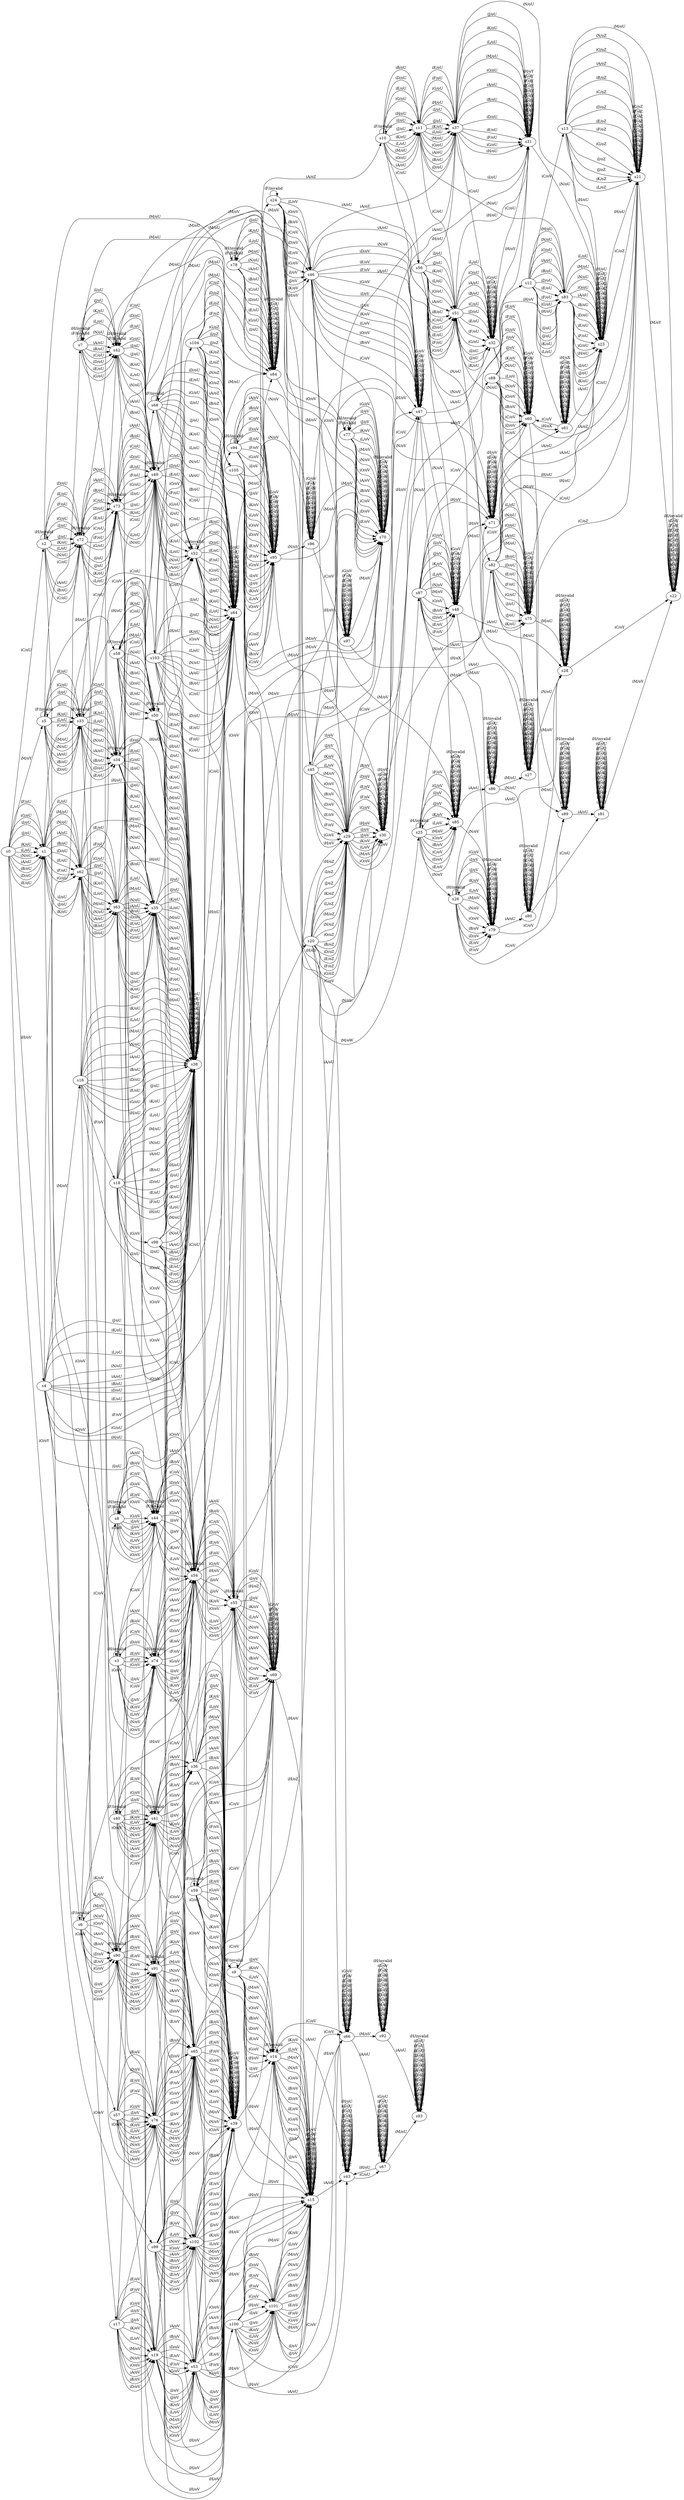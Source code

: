 digraph {
rankdir=LR
	s0 [color="black"]
	s0 -> s1 [ label="iI/oU" color="black"]
	s0 -> s1 [ label="iJ/oU" color="black"]
	s0 -> s1 [ label="iK/oU" color="black"]
	s0 -> s1 [ label="iL/oU" color="black"]
	s0 -> s5 [ label="iM/oY" color="black"]
	s0 -> s1 [ label="iN/oU" color="black"]
	s0 -> s6 [ label="iO/oY" color="black"]
	s0 -> s1 [ label="iA/oU" color="black"]
	s0 -> s1 [ label="iB/oU" color="black"]
	s0 -> s2 [ label="iC/oU" color="black"]
	s0 -> s1 [ label="iD/oU" color="black"]
	s0 -> s1 [ label="iE/oU" color="black"]
	s0 -> s1 [ label="iF/oU" color="black"]
	s0 -> s1 [ label="iG/oU" color="black"]
	s0 -> s4 [ label="iH/oV" color="black"]
	s1 [color="black"]
	s1 -> s62 [ label="iI/oU" color="black"]
	s1 -> s62 [ label="iJ/oU" color="black"]
	s1 -> s62 [ label="iK/oU" color="black"]
	s1 -> s62 [ label="iL/oU" color="black"]
	s1 -> s62 [ label="iM/oU" color="black"]
	s1 -> s62 [ label="iN/oU" color="black"]
	s1 -> s57 [ label="iO/oV" color="black"]
	s1 -> s62 [ label="iA/oU" color="black"]
	s1 -> s62 [ label="iB/oU" color="black"]
	s1 -> s72 [ label="iC/oU" color="black"]
	s1 -> s62 [ label="iD/oU" color="black"]
	s1 -> s62 [ label="iE/oU" color="black"]
	s1 -> s62 [ label="iF/oU" color="black"]
	s1 -> s62 [ label="iG/oU" color="black"]
	s1 -> s38 [ label="iH/oU" color="black"]
	s4 [color="black"]
	s4 -> s38 [ label="iI/oU" color="black"]
	s4 -> s38 [ label="iJ/oU" color="black"]
	s4 -> s38 [ label="iK/oU" color="black"]
	s4 -> s38 [ label="iL/oU" color="black"]
	s4 -> s16 [ label="iM/oV" color="black"]
	s4 -> s38 [ label="iN/oU" color="black"]
	s4 -> s99 [ label="iO/oV" color="black"]
	s4 -> s38 [ label="iA/oU" color="black"]
	s4 -> s38 [ label="iB/oU" color="black"]
	s4 -> s64 [ label="iC/oU" color="black"]
	s4 -> s38 [ label="iD/oU" color="black"]
	s4 -> s38 [ label="iE/oU" color="black"]
	s4 -> s38 [ label="iF/oV" color="black"]
	s4 -> s38 [ label="iG/oU" color="black"]
	s4 -> s38 [ label="iH/oU" color="black"]
	s6 [color="black"]
	s6 -> s90 [ label="iI/oV" color="black"]
	s6 -> s90 [ label="iJ/oV" color="black"]
	s6 -> s90 [ label="iK/oV" color="black"]
	s6 -> s90 [ label="iL/oV" color="black"]
	s6 -> s90 [ label="iM/oV" color="black"]
	s6 -> s90 [ label="iN/oV" color="black"]
	s6 -> s90 [ label="iO/oV" color="black"]
	s6 -> s90 [ label="iA/oV" color="black"]
	s6 -> s90 [ label="iB/oV" color="black"]
	s6 -> s8 [ label="iC/oV" color="black"]
	s6 -> s90 [ label="iD/oV" color="black"]
	s6 -> s90 [ label="iE/oV" color="black"]
	s6 -> s6 [ label="iF/invalid" color="black"]
	s6 -> s90 [ label="iG/oV" color="black"]
	s6 -> s9 [ label="iH/oV" color="black"]
	s5 [color="black"]
	s5 -> s33 [ label="iI/oU" color="black"]
	s5 -> s33 [ label="iJ/oU" color="black"]
	s5 -> s33 [ label="iK/oU" color="black"]
	s5 -> s33 [ label="iL/oU" color="black"]
	s5 -> s33 [ label="iM/oU" color="black"]
	s5 -> s33 [ label="iN/oU" color="black"]
	s5 -> s40 [ label="iO/oV" color="black"]
	s5 -> s33 [ label="iA/oU" color="black"]
	s5 -> s33 [ label="iB/oU" color="black"]
	s5 -> s7 [ label="iC/oU" color="black"]
	s5 -> s33 [ label="iD/oU" color="black"]
	s5 -> s33 [ label="iE/oU" color="black"]
	s5 -> s5 [ label="iF/invalid" color="black"]
	s5 -> s33 [ label="iG/oU" color="black"]
	s5 -> s58 [ label="iH/oU" color="black"]
	s2 [color="black"]
	s2 -> s72 [ label="iI/oU" color="black"]
	s2 -> s72 [ label="iJ/oU" color="black"]
	s2 -> s72 [ label="iK/oU" color="black"]
	s2 -> s72 [ label="iL/oU" color="black"]
	s2 -> s84 [ label="iM/oU" color="black"]
	s2 -> s72 [ label="iN/oU" color="black"]
	s2 -> s3 [ label="iO/oV" color="black"]
	s2 -> s72 [ label="iA/oU" color="black"]
	s2 -> s72 [ label="iB/oU" color="black"]
	s2 -> s72 [ label="iC/oU" color="black"]
	s2 -> s72 [ label="iD/oU" color="black"]
	s2 -> s72 [ label="iE/oU" color="black"]
	s2 -> s72 [ label="iF/oU" color="black"]
	s2 -> s72 [ label="iG/oU" color="black"]
	s2 -> s2 [ label="iH/invalid" color="black"]
	s57 [color="black"]
	s57 -> s76 [ label="iI/oV" color="black"]
	s57 -> s76 [ label="iJ/oV" color="black"]
	s57 -> s76 [ label="iK/oV" color="black"]
	s57 -> s76 [ label="iL/oV" color="black"]
	s57 -> s76 [ label="iM/oV" color="black"]
	s57 -> s76 [ label="iN/oV" color="black"]
	s57 -> s76 [ label="iO/oV" color="black"]
	s57 -> s76 [ label="iA/oV" color="black"]
	s57 -> s76 [ label="iB/oV" color="black"]
	s57 -> s74 [ label="iC/oV" color="black"]
	s57 -> s76 [ label="iD/oV" color="black"]
	s57 -> s76 [ label="iE/oV" color="black"]
	s57 -> s76 [ label="iF/oV" color="black"]
	s57 -> s76 [ label="iG/oV" color="black"]
	s57 -> s15 [ label="iH/oV" color="black"]
	s38 [color="black"]
	s38 -> s38 [ label="iI/oU" color="black"]
	s38 -> s38 [ label="iJ/oU" color="black"]
	s38 -> s38 [ label="iK/oU" color="black"]
	s38 -> s38 [ label="iL/oU" color="black"]
	s38 -> s38 [ label="iM/oU" color="black"]
	s38 -> s38 [ label="iN/oU" color="black"]
	s38 -> s39 [ label="iO/oV" color="black"]
	s38 -> s38 [ label="iA/oU" color="black"]
	s38 -> s38 [ label="iB/oU" color="black"]
	s38 -> s64 [ label="iC/oU" color="black"]
	s38 -> s38 [ label="iD/oU" color="black"]
	s38 -> s38 [ label="iE/oU" color="black"]
	s38 -> s38 [ label="iF/oU" color="black"]
	s38 -> s38 [ label="iG/oU" color="black"]
	s38 -> s38 [ label="iH/oU" color="black"]
	s72 [color="black"]
	s72 -> s73 [ label="iI/oU" color="black"]
	s72 -> s73 [ label="iJ/oU" color="black"]
	s72 -> s73 [ label="iK/oU" color="black"]
	s72 -> s73 [ label="iL/oU" color="black"]
	s72 -> s84 [ label="iM/oU" color="black"]
	s72 -> s73 [ label="iN/oU" color="black"]
	s72 -> s74 [ label="iO/oV" color="black"]
	s72 -> s73 [ label="iA/oU" color="black"]
	s72 -> s73 [ label="iB/oU" color="black"]
	s72 -> s73 [ label="iC/oU" color="black"]
	s72 -> s73 [ label="iD/oU" color="black"]
	s72 -> s73 [ label="iE/oU" color="black"]
	s72 -> s73 [ label="iF/oU" color="black"]
	s72 -> s73 [ label="iG/oU" color="black"]
	s72 -> s72 [ label="iH/invalid" color="black"]
	s62 [color="black"]
	s62 -> s63 [ label="iI/oU" color="black"]
	s62 -> s63 [ label="iJ/oU" color="black"]
	s62 -> s63 [ label="iK/oU" color="black"]
	s62 -> s63 [ label="iL/oU" color="black"]
	s62 -> s63 [ label="iM/oU" color="black"]
	s62 -> s63 [ label="iN/oU" color="black"]
	s62 -> s76 [ label="iO/oV" color="black"]
	s62 -> s63 [ label="iA/oU" color="black"]
	s62 -> s63 [ label="iB/oU" color="black"]
	s62 -> s73 [ label="iC/oU" color="black"]
	s62 -> s63 [ label="iD/oU" color="black"]
	s62 -> s63 [ label="iE/oU" color="black"]
	s62 -> s63 [ label="iF/oU" color="black"]
	s62 -> s63 [ label="iG/oU" color="black"]
	s62 -> s38 [ label="iH/oU" color="black"]
	s64 [color="black"]
	s64 -> s64 [ label="iI/oU" color="black"]
	s64 -> s64 [ label="iJ/oU" color="black"]
	s64 -> s64 [ label="iK/oU" color="black"]
	s64 -> s64 [ label="iL/oU" color="black"]
	s64 -> s84 [ label="iM/oU" color="black"]
	s64 -> s64 [ label="iN/oU" color="black"]
	s64 -> s69 [ label="iO/oV" color="black"]
	s64 -> s64 [ label="iA/oU" color="black"]
	s64 -> s64 [ label="iB/oU" color="black"]
	s64 -> s64 [ label="iC/oU" color="black"]
	s64 -> s64 [ label="iD/oU" color="black"]
	s64 -> s64 [ label="iE/oU" color="black"]
	s64 -> s64 [ label="iF/oU" color="black"]
	s64 -> s64 [ label="iG/oU" color="black"]
	s64 -> s38 [ label="iH/oU" color="black"]
	s16 [color="black"]
	s16 -> s38 [ label="iI/oU" color="black"]
	s16 -> s38 [ label="iJ/oU" color="black"]
	s16 -> s38 [ label="iK/oU" color="black"]
	s16 -> s38 [ label="iL/oU" color="black"]
	s16 -> s38 [ label="iM/oU" color="black"]
	s16 -> s38 [ label="iN/oU" color="black"]
	s16 -> s17 [ label="iO/oV" color="black"]
	s16 -> s38 [ label="iA/oU" color="black"]
	s16 -> s38 [ label="iB/oU" color="black"]
	s16 -> s103 [ label="iC/oV" color="black"]
	s16 -> s38 [ label="iD/oU" color="black"]
	s16 -> s38 [ label="iE/oU" color="black"]
	s16 -> s18 [ label="iF/oV" color="black"]
	s16 -> s38 [ label="iG/oU" color="black"]
	s16 -> s38 [ label="iH/oU" color="black"]
	s99 [color="black"]
	s99 -> s102 [ label="iI/oV" color="black"]
	s99 -> s102 [ label="iJ/oV" color="black"]
	s99 -> s102 [ label="iK/oV" color="black"]
	s99 -> s102 [ label="iL/oV" color="black"]
	s99 -> s39 [ label="iM/oV" color="black"]
	s99 -> s102 [ label="iN/oV" color="black"]
	s99 -> s102 [ label="iO/oV" color="black"]
	s99 -> s102 [ label="iA/oV" color="black"]
	s99 -> s102 [ label="iB/oV" color="black"]
	s99 -> s69 [ label="iC/oV" color="black"]
	s99 -> s102 [ label="iD/oV" color="black"]
	s99 -> s102 [ label="iE/oV" color="black"]
	s99 -> s102 [ label="iF/oV" color="black"]
	s99 -> s102 [ label="iG/oV" color="black"]
	s99 -> s100 [ label="iH/oV" color="black"]
	s9 [color="black"]
	s9 -> s14 [ label="iI/oV" color="black"]
	s9 -> s14 [ label="iJ/oV" color="black"]
	s9 -> s14 [ label="iK/oV" color="black"]
	s9 -> s14 [ label="iL/oV" color="black"]
	s9 -> s14 [ label="iM/oV" color="black"]
	s9 -> s14 [ label="iN/oV" color="black"]
	s9 -> s14 [ label="iO/oV" color="black"]
	s9 -> s10 [ label="iA/oZ" color="black"]
	s9 -> s14 [ label="iB/oV" color="black"]
	s9 -> s24 [ label="iC/oZ" color="black"]
	s9 -> s14 [ label="iD/oV" color="black"]
	s9 -> s14 [ label="iE/oV" color="black"]
	s9 -> s9 [ label="iF/invalid" color="black"]
	s9 -> s14 [ label="iG/oV" color="black"]
	s9 -> s14 [ label="iH/oV" color="black"]
	s8 [color="black"]
	s8 -> s44 [ label="iI/oV" color="black"]
	s8 -> s44 [ label="iJ/oV" color="black"]
	s8 -> s44 [ label="iK/oV" color="black"]
	s8 -> s44 [ label="iL/oV" color="black"]
	s8 -> s77 [ label="iM/oV" color="black"]
	s8 -> s44 [ label="iN/oV" color="black"]
	s8 -> s44 [ label="iO/oV" color="black"]
	s8 -> s44 [ label="iA/oV" color="black"]
	s8 -> s44 [ label="iB/oV" color="black"]
	s8 -> s44 [ label="iC/oV" color="black"]
	s8 -> s44 [ label="iD/oV" color="black"]
	s8 -> s44 [ label="iE/oV" color="black"]
	s8 -> s8 [ label="iF/invalid" color="black"]
	s8 -> s44 [ label="iG/oV" color="black"]
	s8 -> s8 [ label="iH/invalid" color="black"]
	s90 [color="black"]
	s90 -> s91 [ label="iI/oV" color="black"]
	s90 -> s91 [ label="iJ/oV" color="black"]
	s90 -> s91 [ label="iK/oV" color="black"]
	s90 -> s91 [ label="iL/oV" color="black"]
	s90 -> s91 [ label="iM/oV" color="black"]
	s90 -> s91 [ label="iN/oV" color="black"]
	s90 -> s91 [ label="iO/oV" color="black"]
	s90 -> s91 [ label="iA/oV" color="black"]
	s90 -> s91 [ label="iB/oV" color="black"]
	s90 -> s44 [ label="iC/oV" color="black"]
	s90 -> s91 [ label="iD/oV" color="black"]
	s90 -> s91 [ label="iE/oV" color="black"]
	s90 -> s90 [ label="iF/invalid" color="black"]
	s90 -> s91 [ label="iG/oV" color="black"]
	s90 -> s14 [ label="iH/oV" color="black"]
	s33 [color="black"]
	s33 -> s34 [ label="iI/oU" color="black"]
	s33 -> s34 [ label="iJ/oU" color="black"]
	s33 -> s34 [ label="iK/oU" color="black"]
	s33 -> s34 [ label="iL/oU" color="black"]
	s33 -> s34 [ label="iM/oU" color="black"]
	s33 -> s34 [ label="iN/oU" color="black"]
	s33 -> s41 [ label="iO/oV" color="black"]
	s33 -> s34 [ label="iA/oU" color="black"]
	s33 -> s34 [ label="iB/oU" color="black"]
	s33 -> s42 [ label="iC/oU" color="black"]
	s33 -> s34 [ label="iD/oU" color="black"]
	s33 -> s34 [ label="iE/oU" color="black"]
	s33 -> s33 [ label="iF/invalid" color="black"]
	s33 -> s34 [ label="iG/oU" color="black"]
	s33 -> s50 [ label="iH/oU" color="black"]
	s58 [color="black"]
	s58 -> s50 [ label="iI/oU" color="black"]
	s58 -> s50 [ label="iJ/oU" color="black"]
	s58 -> s50 [ label="iK/oU" color="black"]
	s58 -> s50 [ label="iL/oU" color="black"]
	s58 -> s50 [ label="iM/oU" color="black"]
	s58 -> s50 [ label="iN/oU" color="black"]
	s58 -> s59 [ label="iO/oV" color="black"]
	s58 -> s50 [ label="iA/oU" color="black"]
	s58 -> s50 [ label="iB/oU" color="black"]
	s58 -> s68 [ label="iC/oU" color="black"]
	s58 -> s50 [ label="iD/oU" color="black"]
	s58 -> s50 [ label="iE/oU" color="black"]
	s58 -> s58 [ label="iF/invalid" color="black"]
	s58 -> s50 [ label="iG/oU" color="black"]
	s58 -> s50 [ label="iH/oU" color="black"]
	s40 [color="black"]
	s40 -> s41 [ label="iI/oV" color="black"]
	s40 -> s41 [ label="iJ/oV" color="black"]
	s40 -> s41 [ label="iK/oV" color="black"]
	s40 -> s41 [ label="iL/oV" color="black"]
	s40 -> s41 [ label="iM/oV" color="black"]
	s40 -> s41 [ label="iN/oV" color="black"]
	s40 -> s41 [ label="iO/oV" color="black"]
	s40 -> s41 [ label="iA/oV" color="black"]
	s40 -> s41 [ label="iB/oV" color="black"]
	s40 -> s44 [ label="iC/oV" color="black"]
	s40 -> s41 [ label="iD/oV" color="black"]
	s40 -> s41 [ label="iE/oV" color="black"]
	s40 -> s40 [ label="iF/invalid" color="black"]
	s40 -> s41 [ label="iG/oV" color="black"]
	s40 -> s14 [ label="iH/oV" color="black"]
	s7 [color="black"]
	s7 -> s42 [ label="iI/oU" color="black"]
	s7 -> s42 [ label="iJ/oU" color="black"]
	s7 -> s42 [ label="iK/oU" color="black"]
	s7 -> s42 [ label="iL/oU" color="black"]
	s7 -> s78 [ label="iM/oU" color="black"]
	s7 -> s42 [ label="iN/oU" color="black"]
	s7 -> s44 [ label="iO/oV" color="black"]
	s7 -> s42 [ label="iA/oU" color="black"]
	s7 -> s42 [ label="iB/oU" color="black"]
	s7 -> s42 [ label="iC/oU" color="black"]
	s7 -> s42 [ label="iD/oU" color="black"]
	s7 -> s42 [ label="iE/oU" color="black"]
	s7 -> s7 [ label="iF/invalid" color="black"]
	s7 -> s42 [ label="iG/oU" color="black"]
	s7 -> s7 [ label="iH/invalid" color="black"]
	s3 [color="black"]
	s3 -> s74 [ label="iI/oV" color="black"]
	s3 -> s74 [ label="iJ/oV" color="black"]
	s3 -> s74 [ label="iK/oV" color="black"]
	s3 -> s74 [ label="iL/oV" color="black"]
	s3 -> s70 [ label="iM/oV" color="black"]
	s3 -> s74 [ label="iN/oV" color="black"]
	s3 -> s74 [ label="iO/oV" color="black"]
	s3 -> s74 [ label="iA/oV" color="black"]
	s3 -> s74 [ label="iB/oV" color="black"]
	s3 -> s74 [ label="iC/oV" color="black"]
	s3 -> s74 [ label="iD/oV" color="black"]
	s3 -> s74 [ label="iE/oV" color="black"]
	s3 -> s74 [ label="iF/oV" color="black"]
	s3 -> s74 [ label="iG/oV" color="black"]
	s3 -> s3 [ label="iH/invalid" color="black"]
	s84 [color="black"]
	s84 -> s84 [ label="iI/oU" color="black"]
	s84 -> s84 [ label="iJ/oU" color="black"]
	s84 -> s84 [ label="iK/oU" color="black"]
	s84 -> s84 [ label="iL/oU" color="black"]
	s84 -> s84 [ label="iM/oU" color="black"]
	s84 -> s84 [ label="iN/oU" color="black"]
	s84 -> s70 [ label="iO/oV" color="black"]
	s84 -> s84 [ label="iA/oU" color="black"]
	s84 -> s84 [ label="iB/oU" color="black"]
	s84 -> s84 [ label="iC/oU" color="black"]
	s84 -> s84 [ label="iD/oU" color="black"]
	s84 -> s84 [ label="iE/oU" color="black"]
	s84 -> s84 [ label="iF/oU" color="black"]
	s84 -> s84 [ label="iG/oU" color="black"]
	s84 -> s84 [ label="iH/invalid" color="black"]
	s76 [color="black"]
	s76 -> s65 [ label="iI/oV" color="black"]
	s76 -> s65 [ label="iJ/oV" color="black"]
	s76 -> s65 [ label="iK/oV" color="black"]
	s76 -> s65 [ label="iL/oV" color="black"]
	s76 -> s65 [ label="iM/oV" color="black"]
	s76 -> s65 [ label="iN/oV" color="black"]
	s76 -> s65 [ label="iO/oV" color="black"]
	s76 -> s65 [ label="iA/oV" color="black"]
	s76 -> s65 [ label="iB/oV" color="black"]
	s76 -> s54 [ label="iC/oV" color="black"]
	s76 -> s65 [ label="iD/oV" color="black"]
	s76 -> s65 [ label="iE/oV" color="black"]
	s76 -> s65 [ label="iF/oV" color="black"]
	s76 -> s65 [ label="iG/oV" color="black"]
	s76 -> s15 [ label="iH/oV" color="black"]
	s15 [color="black"]
	s15 -> s15 [ label="iI/oV" color="black"]
	s15 -> s15 [ label="iJ/oV" color="black"]
	s15 -> s15 [ label="iK/oV" color="black"]
	s15 -> s15 [ label="iL/oV" color="black"]
	s15 -> s15 [ label="iM/oV" color="black"]
	s15 -> s15 [ label="iN/oV" color="black"]
	s15 -> s15 [ label="iO/oV" color="black"]
	s15 -> s43 [ label="iA/oU" color="black"]
	s15 -> s15 [ label="iB/oV" color="black"]
	s15 -> s66 [ label="iC/oV" color="black"]
	s15 -> s15 [ label="iD/oV" color="black"]
	s15 -> s15 [ label="iE/oV" color="black"]
	s15 -> s15 [ label="iF/oV" color="black"]
	s15 -> s15 [ label="iG/oV" color="black"]
	s15 -> s15 [ label="iH/oV" color="black"]
	s74 [color="black"]
	s74 -> s54 [ label="iI/oV" color="black"]
	s74 -> s54 [ label="iJ/oV" color="black"]
	s74 -> s54 [ label="iK/oV" color="black"]
	s74 -> s54 [ label="iL/oV" color="black"]
	s74 -> s70 [ label="iM/oV" color="black"]
	s74 -> s54 [ label="iN/oV" color="black"]
	s74 -> s54 [ label="iO/oV" color="black"]
	s74 -> s54 [ label="iA/oV" color="black"]
	s74 -> s54 [ label="iB/oV" color="black"]
	s74 -> s54 [ label="iC/oV" color="black"]
	s74 -> s54 [ label="iD/oV" color="black"]
	s74 -> s54 [ label="iE/oV" color="black"]
	s74 -> s54 [ label="iF/oV" color="black"]
	s74 -> s54 [ label="iG/oV" color="black"]
	s74 -> s74 [ label="iH/invalid" color="black"]
	s39 [color="black"]
	s39 -> s39 [ label="iI/oV" color="black"]
	s39 -> s39 [ label="iJ/oV" color="black"]
	s39 -> s39 [ label="iK/oV" color="black"]
	s39 -> s39 [ label="iL/oV" color="black"]
	s39 -> s39 [ label="iM/oV" color="black"]
	s39 -> s39 [ label="iN/oV" color="black"]
	s39 -> s39 [ label="iO/oV" color="black"]
	s39 -> s39 [ label="iA/oV" color="black"]
	s39 -> s39 [ label="iB/oV" color="black"]
	s39 -> s69 [ label="iC/oV" color="black"]
	s39 -> s39 [ label="iD/oV" color="black"]
	s39 -> s39 [ label="iE/oV" color="black"]
	s39 -> s39 [ label="iF/oV" color="black"]
	s39 -> s39 [ label="iG/oV" color="black"]
	s39 -> s15 [ label="iH/oV" color="black"]
	s73 [color="black"]
	s73 -> s49 [ label="iI/oU" color="black"]
	s73 -> s49 [ label="iJ/oU" color="black"]
	s73 -> s49 [ label="iK/oU" color="black"]
	s73 -> s49 [ label="iL/oU" color="black"]
	s73 -> s84 [ label="iM/oU" color="black"]
	s73 -> s49 [ label="iN/oU" color="black"]
	s73 -> s54 [ label="iO/oV" color="black"]
	s73 -> s49 [ label="iA/oU" color="black"]
	s73 -> s49 [ label="iB/oU" color="black"]
	s73 -> s49 [ label="iC/oU" color="black"]
	s73 -> s49 [ label="iD/oU" color="black"]
	s73 -> s49 [ label="iE/oU" color="black"]
	s73 -> s49 [ label="iF/oU" color="black"]
	s73 -> s49 [ label="iG/oU" color="black"]
	s73 -> s73 [ label="iH/invalid" color="black"]
	s63 [color="black"]
	s63 -> s35 [ label="iI/oU" color="black"]
	s63 -> s35 [ label="iJ/oU" color="black"]
	s63 -> s35 [ label="iK/oU" color="black"]
	s63 -> s35 [ label="iL/oU" color="black"]
	s63 -> s35 [ label="iM/oU" color="black"]
	s63 -> s35 [ label="iN/oU" color="black"]
	s63 -> s65 [ label="iO/oV" color="black"]
	s63 -> s35 [ label="iA/oU" color="black"]
	s63 -> s35 [ label="iB/oU" color="black"]
	s63 -> s49 [ label="iC/oU" color="black"]
	s63 -> s35 [ label="iD/oU" color="black"]
	s63 -> s35 [ label="iE/oU" color="black"]
	s63 -> s35 [ label="iF/oU" color="black"]
	s63 -> s35 [ label="iG/oU" color="black"]
	s63 -> s38 [ label="iH/oU" color="black"]
	s69 [color="black"]
	s69 -> s69 [ label="iI/oV" color="black"]
	s69 -> s69 [ label="iJ/oV" color="black"]
	s69 -> s69 [ label="iK/oV" color="black"]
	s69 -> s69 [ label="iL/oV" color="black"]
	s69 -> s70 [ label="iM/oV" color="black"]
	s69 -> s69 [ label="iN/oV" color="black"]
	s69 -> s69 [ label="iO/oV" color="black"]
	s69 -> s69 [ label="iA/oV" color="black"]
	s69 -> s69 [ label="iB/oV" color="black"]
	s69 -> s69 [ label="iC/oV" color="black"]
	s69 -> s69 [ label="iD/oV" color="black"]
	s69 -> s69 [ label="iE/oV" color="black"]
	s69 -> s69 [ label="iF/oV" color="black"]
	s69 -> s69 [ label="iG/oV" color="black"]
	s69 -> s15 [ label="iH/oV" color="black"]
	s17 [color="black"]
	s17 -> s19 [ label="iI/oV" color="black"]
	s17 -> s19 [ label="iJ/oV" color="black"]
	s17 -> s19 [ label="iK/oV" color="black"]
	s17 -> s19 [ label="iL/oV" color="black"]
	s17 -> s19 [ label="iM/oV" color="black"]
	s17 -> s19 [ label="iN/oV" color="black"]
	s17 -> s19 [ label="iO/oV" color="black"]
	s17 -> s19 [ label="iA/oV" color="black"]
	s17 -> s19 [ label="iB/oV" color="black"]
	s17 -> s69 [ label="iC/oV" color="black"]
	s17 -> s19 [ label="iD/oV" color="black"]
	s17 -> s19 [ label="iE/oV" color="black"]
	s17 -> s19 [ label="iF/oV" color="black"]
	s17 -> s19 [ label="iG/oV" color="black"]
	s17 -> s20 [ label="iH/oV" color="black"]
	s18 [color="black"]
	s18 -> s38 [ label="iI/oU" color="black"]
	s18 -> s38 [ label="iJ/oU" color="black"]
	s18 -> s38 [ label="iK/oU" color="black"]
	s18 -> s38 [ label="iL/oU" color="black"]
	s18 -> s38 [ label="iM/oU" color="black"]
	s18 -> s38 [ label="iN/oU" color="black"]
	s18 -> s19 [ label="iO/oV" color="black"]
	s18 -> s38 [ label="iA/oU" color="black"]
	s18 -> s38 [ label="iB/oU" color="black"]
	s18 -> s64 [ label="iC/oU" color="black"]
	s18 -> s38 [ label="iD/oU" color="black"]
	s18 -> s38 [ label="iE/oU" color="black"]
	s18 -> s38 [ label="iF/oU" color="black"]
	s18 -> s98 [ label="iG/oV" color="black"]
	s18 -> s38 [ label="iH/oU" color="black"]
	s103 [color="black"]
	s103 -> s64 [ label="iI/oU" color="black"]
	s103 -> s64 [ label="iJ/oU" color="black"]
	s103 -> s64 [ label="iK/oU" color="black"]
	s103 -> s64 [ label="iL/oU" color="black"]
	s103 -> s84 [ label="iM/oU" color="black"]
	s103 -> s64 [ label="iN/oU" color="black"]
	s103 -> s104 [ label="iO/oV" color="black"]
	s103 -> s64 [ label="iA/oU" color="black"]
	s103 -> s64 [ label="iB/oU" color="black"]
	s103 -> s64 [ label="iC/oU" color="black"]
	s103 -> s64 [ label="iD/oU" color="black"]
	s103 -> s64 [ label="iE/oU" color="black"]
	s103 -> s64 [ label="iF/oU" color="black"]
	s103 -> s64 [ label="iG/oU" color="black"]
	s103 -> s38 [ label="iH/oU" color="black"]
	s100 [color="black"]
	s100 -> s101 [ label="iI/oV" color="black"]
	s100 -> s101 [ label="iJ/oV" color="black"]
	s100 -> s101 [ label="iK/oV" color="black"]
	s100 -> s101 [ label="iL/oV" color="black"]
	s100 -> s15 [ label="iM/oV" color="black"]
	s100 -> s101 [ label="iN/oV" color="black"]
	s100 -> s101 [ label="iO/oV" color="black"]
	s100 -> s43 [ label="iA/oU" color="black"]
	s100 -> s101 [ label="iB/oV" color="black"]
	s100 -> s66 [ label="iC/oV" color="black"]
	s100 -> s101 [ label="iD/oV" color="black"]
	s100 -> s101 [ label="iE/oV" color="black"]
	s100 -> s101 [ label="iF/oV" color="black"]
	s100 -> s101 [ label="iG/oV" color="black"]
	s100 -> s101 [ label="iH/oV" color="black"]
	s102 [color="black"]
	s102 -> s39 [ label="iI/oV" color="black"]
	s102 -> s39 [ label="iJ/oV" color="black"]
	s102 -> s39 [ label="iK/oV" color="black"]
	s102 -> s39 [ label="iL/oV" color="black"]
	s102 -> s39 [ label="iM/oV" color="black"]
	s102 -> s39 [ label="iN/oV" color="black"]
	s102 -> s39 [ label="iO/oV" color="black"]
	s102 -> s39 [ label="iA/oV" color="black"]
	s102 -> s39 [ label="iB/oV" color="black"]
	s102 -> s69 [ label="iC/oV" color="black"]
	s102 -> s39 [ label="iD/oV" color="black"]
	s102 -> s39 [ label="iE/oV" color="black"]
	s102 -> s39 [ label="iF/oV" color="black"]
	s102 -> s39 [ label="iG/oV" color="black"]
	s102 -> s101 [ label="iH/oV" color="black"]
	s10 [color="black"]
	s10 -> s11 [ label="iI/oU" color="black"]
	s10 -> s11 [ label="iJ/oU" color="black"]
	s10 -> s11 [ label="iK/oU" color="black"]
	s10 -> s11 [ label="iL/oU" color="black"]
	s10 -> s11 [ label="iM/oU" color="black"]
	s10 -> s12 [ label="iN/oV" color="black"]
	s10 -> s11 [ label="iO/oU" color="black"]
	s10 -> s11 [ label="iA/oU" color="black"]
	s10 -> s11 [ label="iB/oU" color="black"]
	s10 -> s56 [ label="iC/oU" color="black"]
	s10 -> s11 [ label="iD/oU" color="black"]
	s10 -> s11 [ label="iE/oU" color="black"]
	s10 -> s10 [ label="iF/invalid" color="black"]
	s10 -> s11 [ label="iG/oU" color="black"]
	s10 -> s11 [ label="iH/oU" color="black"]
	s24 [color="black"]
	s24 -> s46 [ label="iI/oV" color="black"]
	s24 -> s46 [ label="iJ/oV" color="black"]
	s24 -> s46 [ label="iK/oV" color="black"]
	s24 -> s46 [ label="iL/oV" color="black"]
	s24 -> s25 [ label="iM/oW" color="black"]
	s24 -> s87 [ label="iN/oV" color="black"]
	s24 -> s46 [ label="iO/oV" color="black"]
	s24 -> s56 [ label="iA/oU" color="black"]
	s24 -> s46 [ label="iB/oV" color="black"]
	s24 -> s46 [ label="iC/oV" color="black"]
	s24 -> s46 [ label="iD/oV" color="black"]
	s24 -> s46 [ label="iE/oV" color="black"]
	s24 -> s24 [ label="iF/invalid" color="black"]
	s24 -> s46 [ label="iG/oV" color="black"]
	s24 -> s45 [ label="iH/oV" color="black"]
	s14 [color="black"]
	s14 -> s15 [ label="iI/oV" color="black"]
	s14 -> s15 [ label="iJ/oV" color="black"]
	s14 -> s15 [ label="iK/oV" color="black"]
	s14 -> s15 [ label="iL/oV" color="black"]
	s14 -> s15 [ label="iM/oV" color="black"]
	s14 -> s15 [ label="iN/oV" color="black"]
	s14 -> s15 [ label="iO/oV" color="black"]
	s14 -> s43 [ label="iA/oU" color="black"]
	s14 -> s15 [ label="iB/oV" color="black"]
	s14 -> s66 [ label="iC/oV" color="black"]
	s14 -> s15 [ label="iD/oV" color="black"]
	s14 -> s15 [ label="iE/oV" color="black"]
	s14 -> s14 [ label="iF/invalid" color="black"]
	s14 -> s15 [ label="iG/oV" color="black"]
	s14 -> s15 [ label="iH/oV" color="black"]
	s77 [color="black"]
	s77 -> s70 [ label="iI/oV" color="black"]
	s77 -> s70 [ label="iJ/oV" color="black"]
	s77 -> s70 [ label="iK/oV" color="black"]
	s77 -> s70 [ label="iL/oV" color="black"]
	s77 -> s70 [ label="iM/oV" color="black"]
	s77 -> s70 [ label="iN/oV" color="black"]
	s77 -> s70 [ label="iO/oV" color="black"]
	s77 -> s70 [ label="iA/oV" color="black"]
	s77 -> s70 [ label="iB/oV" color="black"]
	s77 -> s70 [ label="iC/oV" color="black"]
	s77 -> s70 [ label="iD/oV" color="black"]
	s77 -> s70 [ label="iE/oV" color="black"]
	s77 -> s77 [ label="iF/invalid" color="black"]
	s77 -> s70 [ label="iG/oV" color="black"]
	s77 -> s77 [ label="iH/invalid" color="black"]
	s44 [color="black"]
	s44 -> s54 [ label="iI/oV" color="black"]
	s44 -> s54 [ label="iJ/oV" color="black"]
	s44 -> s54 [ label="iK/oV" color="black"]
	s44 -> s54 [ label="iL/oV" color="black"]
	s44 -> s70 [ label="iM/oV" color="black"]
	s44 -> s54 [ label="iN/oV" color="black"]
	s44 -> s54 [ label="iO/oV" color="black"]
	s44 -> s54 [ label="iA/oV" color="black"]
	s44 -> s54 [ label="iB/oV" color="black"]
	s44 -> s54 [ label="iC/oV" color="black"]
	s44 -> s54 [ label="iD/oV" color="black"]
	s44 -> s54 [ label="iE/oV" color="black"]
	s44 -> s44 [ label="iF/invalid" color="black"]
	s44 -> s54 [ label="iG/oV" color="black"]
	s44 -> s44 [ label="iH/invalid" color="black"]
	s91 [color="black"]
	s91 -> s65 [ label="iI/oV" color="black"]
	s91 -> s65 [ label="iJ/oV" color="black"]
	s91 -> s65 [ label="iK/oV" color="black"]
	s91 -> s65 [ label="iL/oV" color="black"]
	s91 -> s65 [ label="iM/oV" color="black"]
	s91 -> s65 [ label="iN/oV" color="black"]
	s91 -> s65 [ label="iO/oV" color="black"]
	s91 -> s65 [ label="iA/oV" color="black"]
	s91 -> s65 [ label="iB/oV" color="black"]
	s91 -> s54 [ label="iC/oV" color="black"]
	s91 -> s65 [ label="iD/oV" color="black"]
	s91 -> s65 [ label="iE/oV" color="black"]
	s91 -> s91 [ label="iF/invalid" color="black"]
	s91 -> s65 [ label="iG/oV" color="black"]
	s91 -> s15 [ label="iH/oV" color="black"]
	s50 [color="black"]
	s50 -> s38 [ label="iI/oU" color="black"]
	s50 -> s38 [ label="iJ/oU" color="black"]
	s50 -> s38 [ label="iK/oU" color="black"]
	s50 -> s38 [ label="iL/oU" color="black"]
	s50 -> s38 [ label="iM/oU" color="black"]
	s50 -> s38 [ label="iN/oU" color="black"]
	s50 -> s39 [ label="iO/oV" color="black"]
	s50 -> s38 [ label="iA/oU" color="black"]
	s50 -> s38 [ label="iB/oU" color="black"]
	s50 -> s64 [ label="iC/oU" color="black"]
	s50 -> s38 [ label="iD/oU" color="black"]
	s50 -> s38 [ label="iE/oU" color="black"]
	s50 -> s50 [ label="iF/invalid" color="black"]
	s50 -> s38 [ label="iG/oU" color="black"]
	s50 -> s38 [ label="iH/oU" color="black"]
	s41 [color="black"]
	s41 -> s36 [ label="iI/oV" color="black"]
	s41 -> s36 [ label="iJ/oV" color="black"]
	s41 -> s36 [ label="iK/oV" color="black"]
	s41 -> s36 [ label="iL/oV" color="black"]
	s41 -> s36 [ label="iM/oV" color="black"]
	s41 -> s36 [ label="iN/oV" color="black"]
	s41 -> s36 [ label="iO/oV" color="black"]
	s41 -> s36 [ label="iA/oV" color="black"]
	s41 -> s36 [ label="iB/oV" color="black"]
	s41 -> s54 [ label="iC/oV" color="black"]
	s41 -> s36 [ label="iD/oV" color="black"]
	s41 -> s36 [ label="iE/oV" color="black"]
	s41 -> s41 [ label="iF/invalid" color="black"]
	s41 -> s36 [ label="iG/oV" color="black"]
	s41 -> s15 [ label="iH/oV" color="black"]
	s42 [color="black"]
	s42 -> s49 [ label="iI/oU" color="black"]
	s42 -> s49 [ label="iJ/oU" color="black"]
	s42 -> s49 [ label="iK/oU" color="black"]
	s42 -> s49 [ label="iL/oU" color="black"]
	s42 -> s84 [ label="iM/oU" color="black"]
	s42 -> s49 [ label="iN/oU" color="black"]
	s42 -> s54 [ label="iO/oV" color="black"]
	s42 -> s49 [ label="iA/oU" color="black"]
	s42 -> s49 [ label="iB/oU" color="black"]
	s42 -> s49 [ label="iC/oU" color="black"]
	s42 -> s49 [ label="iD/oU" color="black"]
	s42 -> s49 [ label="iE/oU" color="black"]
	s42 -> s42 [ label="iF/invalid" color="black"]
	s42 -> s49 [ label="iG/oU" color="black"]
	s42 -> s42 [ label="iH/invalid" color="black"]
	s34 [color="black"]
	s34 -> s35 [ label="iI/oU" color="black"]
	s34 -> s35 [ label="iJ/oU" color="black"]
	s34 -> s35 [ label="iK/oU" color="black"]
	s34 -> s35 [ label="iL/oU" color="black"]
	s34 -> s35 [ label="iM/oU" color="black"]
	s34 -> s35 [ label="iN/oU" color="black"]
	s34 -> s36 [ label="iO/oV" color="black"]
	s34 -> s35 [ label="iA/oU" color="black"]
	s34 -> s35 [ label="iB/oU" color="black"]
	s34 -> s49 [ label="iC/oU" color="black"]
	s34 -> s35 [ label="iD/oU" color="black"]
	s34 -> s35 [ label="iE/oU" color="black"]
	s34 -> s34 [ label="iF/invalid" color="black"]
	s34 -> s35 [ label="iG/oU" color="black"]
	s34 -> s38 [ label="iH/oU" color="black"]
	s59 [color="black"]
	s59 -> s39 [ label="iI/oV" color="black"]
	s59 -> s39 [ label="iJ/oV" color="black"]
	s59 -> s39 [ label="iK/oV" color="black"]
	s59 -> s39 [ label="iL/oV" color="black"]
	s59 -> s39 [ label="iM/oV" color="black"]
	s59 -> s39 [ label="iN/oV" color="black"]
	s59 -> s39 [ label="iO/oV" color="black"]
	s59 -> s39 [ label="iA/oV" color="black"]
	s59 -> s39 [ label="iB/oV" color="black"]
	s59 -> s69 [ label="iC/oV" color="black"]
	s59 -> s39 [ label="iD/oV" color="black"]
	s59 -> s39 [ label="iE/oV" color="black"]
	s59 -> s59 [ label="iF/invalid" color="black"]
	s59 -> s39 [ label="iG/oV" color="black"]
	s59 -> s15 [ label="iH/oV" color="black"]
	s68 [color="black"]
	s68 -> s64 [ label="iI/oU" color="black"]
	s68 -> s64 [ label="iJ/oU" color="black"]
	s68 -> s64 [ label="iK/oU" color="black"]
	s68 -> s64 [ label="iL/oU" color="black"]
	s68 -> s84 [ label="iM/oU" color="black"]
	s68 -> s64 [ label="iN/oU" color="black"]
	s68 -> s69 [ label="iO/oV" color="black"]
	s68 -> s64 [ label="iA/oU" color="black"]
	s68 -> s64 [ label="iB/oU" color="black"]
	s68 -> s64 [ label="iC/oU" color="black"]
	s68 -> s64 [ label="iD/oU" color="black"]
	s68 -> s64 [ label="iE/oU" color="black"]
	s68 -> s68 [ label="iF/invalid" color="black"]
	s68 -> s64 [ label="iG/oU" color="black"]
	s68 -> s38 [ label="iH/oU" color="black"]
	s78 [color="black"]
	s78 -> s84 [ label="iI/oU" color="black"]
	s78 -> s84 [ label="iJ/oU" color="black"]
	s78 -> s84 [ label="iK/oU" color="black"]
	s78 -> s84 [ label="iL/oU" color="black"]
	s78 -> s84 [ label="iM/oU" color="black"]
	s78 -> s84 [ label="iN/oU" color="black"]
	s78 -> s70 [ label="iO/oV" color="black"]
	s78 -> s84 [ label="iA/oU" color="black"]
	s78 -> s84 [ label="iB/oU" color="black"]
	s78 -> s84 [ label="iC/oU" color="black"]
	s78 -> s84 [ label="iD/oU" color="black"]
	s78 -> s84 [ label="iE/oU" color="black"]
	s78 -> s78 [ label="iF/invalid" color="black"]
	s78 -> s84 [ label="iG/oU" color="black"]
	s78 -> s78 [ label="iH/invalid" color="black"]
	s70 [color="black"]
	s70 -> s70 [ label="iI/oV" color="black"]
	s70 -> s70 [ label="iJ/oV" color="black"]
	s70 -> s70 [ label="iK/oV" color="black"]
	s70 -> s70 [ label="iL/oV" color="black"]
	s70 -> s70 [ label="iM/oV" color="black"]
	s70 -> s70 [ label="iN/oV" color="black"]
	s70 -> s70 [ label="iO/oV" color="black"]
	s70 -> s70 [ label="iA/oV" color="black"]
	s70 -> s70 [ label="iB/oV" color="black"]
	s70 -> s70 [ label="iC/oV" color="black"]
	s70 -> s70 [ label="iD/oV" color="black"]
	s70 -> s70 [ label="iE/oV" color="black"]
	s70 -> s70 [ label="iF/oV" color="black"]
	s70 -> s70 [ label="iG/oV" color="black"]
	s70 -> s70 [ label="iH/invalid" color="black"]
	s65 [color="black"]
	s65 -> s39 [ label="iI/oV" color="black"]
	s65 -> s39 [ label="iJ/oV" color="black"]
	s65 -> s39 [ label="iK/oV" color="black"]
	s65 -> s39 [ label="iL/oV" color="black"]
	s65 -> s39 [ label="iM/oV" color="black"]
	s65 -> s39 [ label="iN/oV" color="black"]
	s65 -> s39 [ label="iO/oV" color="black"]
	s65 -> s39 [ label="iA/oV" color="black"]
	s65 -> s39 [ label="iB/oV" color="black"]
	s65 -> s55 [ label="iC/oV" color="black"]
	s65 -> s39 [ label="iD/oV" color="black"]
	s65 -> s39 [ label="iE/oV" color="black"]
	s65 -> s39 [ label="iF/oV" color="black"]
	s65 -> s39 [ label="iG/oV" color="black"]
	s65 -> s15 [ label="iH/oV" color="black"]
	s54 [color="black"]
	s54 -> s55 [ label="iI/oV" color="black"]
	s54 -> s55 [ label="iJ/oV" color="black"]
	s54 -> s55 [ label="iK/oV" color="black"]
	s54 -> s55 [ label="iL/oV" color="black"]
	s54 -> s70 [ label="iM/oV" color="black"]
	s54 -> s55 [ label="iN/oV" color="black"]
	s54 -> s55 [ label="iO/oV" color="black"]
	s54 -> s55 [ label="iA/oV" color="black"]
	s54 -> s55 [ label="iB/oV" color="black"]
	s54 -> s55 [ label="iC/oV" color="black"]
	s54 -> s55 [ label="iD/oV" color="black"]
	s54 -> s55 [ label="iE/oV" color="black"]
	s54 -> s55 [ label="iF/oV" color="black"]
	s54 -> s55 [ label="iG/oV" color="black"]
	s54 -> s54 [ label="iH/invalid" color="black"]
	s43 [color="black"]
	s43 -> s43 [ label="iI/oU" color="black"]
	s43 -> s43 [ label="iJ/oU" color="black"]
	s43 -> s43 [ label="iK/oU" color="black"]
	s43 -> s43 [ label="iL/oU" color="black"]
	s43 -> s43 [ label="iM/oU" color="black"]
	s43 -> s43 [ label="iN/oU" color="black"]
	s43 -> s43 [ label="iO/oU" color="black"]
	s43 -> s43 [ label="iA/oU" color="black"]
	s43 -> s43 [ label="iB/oU" color="black"]
	s43 -> s67 [ label="iC/oU" color="black"]
	s43 -> s43 [ label="iD/oU" color="black"]
	s43 -> s43 [ label="iE/oU" color="black"]
	s43 -> s43 [ label="iF/oU" color="black"]
	s43 -> s43 [ label="iG/oU" color="black"]
	s43 -> s43 [ label="iH/oU" color="black"]
	s66 [color="black"]
	s66 -> s66 [ label="iI/oV" color="black"]
	s66 -> s66 [ label="iJ/oV" color="black"]
	s66 -> s66 [ label="iK/oV" color="black"]
	s66 -> s66 [ label="iL/oV" color="black"]
	s66 -> s92 [ label="iM/oV" color="black"]
	s66 -> s66 [ label="iN/oV" color="black"]
	s66 -> s66 [ label="iO/oV" color="black"]
	s66 -> s67 [ label="iA/oU" color="black"]
	s66 -> s66 [ label="iB/oV" color="black"]
	s66 -> s66 [ label="iC/oV" color="black"]
	s66 -> s66 [ label="iD/oV" color="black"]
	s66 -> s66 [ label="iE/oV" color="black"]
	s66 -> s66 [ label="iF/oV" color="black"]
	s66 -> s66 [ label="iG/oV" color="black"]
	s66 -> s15 [ label="iH/oV" color="black"]
	s49 [color="black"]
	s49 -> s52 [ label="iI/oU" color="black"]
	s49 -> s52 [ label="iJ/oU" color="black"]
	s49 -> s52 [ label="iK/oU" color="black"]
	s49 -> s52 [ label="iL/oU" color="black"]
	s49 -> s84 [ label="iM/oU" color="black"]
	s49 -> s52 [ label="iN/oU" color="black"]
	s49 -> s55 [ label="iO/oV" color="black"]
	s49 -> s52 [ label="iA/oU" color="black"]
	s49 -> s52 [ label="iB/oU" color="black"]
	s49 -> s52 [ label="iC/oU" color="black"]
	s49 -> s52 [ label="iD/oU" color="black"]
	s49 -> s52 [ label="iE/oU" color="black"]
	s49 -> s52 [ label="iF/oU" color="black"]
	s49 -> s52 [ label="iG/oU" color="black"]
	s49 -> s49 [ label="iH/invalid" color="black"]
	s35 [color="black"]
	s35 -> s38 [ label="iI/oU" color="black"]
	s35 -> s38 [ label="iJ/oU" color="black"]
	s35 -> s38 [ label="iK/oU" color="black"]
	s35 -> s38 [ label="iL/oU" color="black"]
	s35 -> s38 [ label="iM/oU" color="black"]
	s35 -> s38 [ label="iN/oU" color="black"]
	s35 -> s39 [ label="iO/oV" color="black"]
	s35 -> s38 [ label="iA/oU" color="black"]
	s35 -> s38 [ label="iB/oU" color="black"]
	s35 -> s52 [ label="iC/oU" color="black"]
	s35 -> s38 [ label="iD/oU" color="black"]
	s35 -> s38 [ label="iE/oU" color="black"]
	s35 -> s38 [ label="iF/oU" color="black"]
	s35 -> s38 [ label="iG/oU" color="black"]
	s35 -> s38 [ label="iH/oU" color="black"]
	s19 [color="black"]
	s19 -> s53 [ label="iI/oV" color="black"]
	s19 -> s53 [ label="iJ/oV" color="black"]
	s19 -> s53 [ label="iK/oV" color="black"]
	s19 -> s53 [ label="iL/oV" color="black"]
	s19 -> s53 [ label="iM/oV" color="black"]
	s19 -> s53 [ label="iN/oV" color="black"]
	s19 -> s53 [ label="iO/oV" color="black"]
	s19 -> s53 [ label="iA/oV" color="black"]
	s19 -> s53 [ label="iB/oV" color="black"]
	s19 -> s69 [ label="iC/oV" color="black"]
	s19 -> s53 [ label="iD/oV" color="black"]
	s19 -> s53 [ label="iE/oV" color="black"]
	s19 -> s53 [ label="iF/oV" color="black"]
	s19 -> s53 [ label="iG/oV" color="black"]
	s19 -> s29 [ label="iH/oZ" color="black"]
	s20 [color="black"]
	s20 -> s29 [ label="iI/oZ" color="black"]
	s20 -> s29 [ label="iJ/oZ" color="black"]
	s20 -> s29 [ label="iK/oZ" color="black"]
	s20 -> s29 [ label="iL/oZ" color="black"]
	s20 -> s29 [ label="iM/oZ" color="black"]
	s20 -> s29 [ label="iN/oZ" color="black"]
	s20 -> s29 [ label="iO/oZ" color="black"]
	s20 -> s43 [ label="iA/oU" color="black"]
	s20 -> s29 [ label="iB/oZ" color="black"]
	s20 -> s66 [ label="iC/oV" color="black"]
	s20 -> s29 [ label="iD/oZ" color="black"]
	s20 -> s29 [ label="iE/oZ" color="black"]
	s20 -> s29 [ label="iF/oZ" color="black"]
	s20 -> s29 [ label="iG/oZ" color="black"]
	s20 -> s29 [ label="iH/oZ" color="black"]
	s98 [color="black"]
	s98 -> s38 [ label="iI/oU" color="black"]
	s98 -> s38 [ label="iJ/oU" color="black"]
	s98 -> s38 [ label="iK/oU" color="black"]
	s98 -> s38 [ label="iL/oU" color="black"]
	s98 -> s38 [ label="iM/oU" color="black"]
	s98 -> s38 [ label="iN/oU" color="black"]
	s98 -> s53 [ label="iO/oV" color="black"]
	s98 -> s38 [ label="iA/oU" color="black"]
	s98 -> s38 [ label="iB/oU" color="black"]
	s98 -> s64 [ label="iC/oU" color="black"]
	s98 -> s38 [ label="iD/oU" color="black"]
	s98 -> s38 [ label="iE/oU" color="black"]
	s98 -> s38 [ label="iF/oU" color="black"]
	s98 -> s38 [ label="iG/oU" color="black"]
	s98 -> s38 [ label="iH/oU" color="black"]
	s104 [color="black"]
	s104 -> s105 [ label="iI/oZ" color="black"]
	s104 -> s105 [ label="iJ/oZ" color="black"]
	s104 -> s105 [ label="iK/oZ" color="black"]
	s104 -> s105 [ label="iL/oZ" color="black"]
	s104 -> s70 [ label="iM/oV" color="black"]
	s104 -> s105 [ label="iN/oZ" color="black"]
	s104 -> s105 [ label="iO/oZ" color="black"]
	s104 -> s105 [ label="iA/oZ" color="black"]
	s104 -> s105 [ label="iB/oZ" color="black"]
	s104 -> s105 [ label="iC/oZ" color="black"]
	s104 -> s105 [ label="iD/oZ" color="black"]
	s104 -> s105 [ label="iE/oZ" color="black"]
	s104 -> s105 [ label="iF/oZ" color="black"]
	s104 -> s105 [ label="iG/oZ" color="black"]
	s104 -> s15 [ label="iH/oV" color="black"]
	s101 [color="black"]
	s101 -> s15 [ label="iI/oV" color="black"]
	s101 -> s15 [ label="iJ/oV" color="black"]
	s101 -> s15 [ label="iK/oV" color="black"]
	s101 -> s15 [ label="iL/oV" color="black"]
	s101 -> s15 [ label="iM/oV" color="black"]
	s101 -> s15 [ label="iN/oV" color="black"]
	s101 -> s15 [ label="iO/oV" color="black"]
	s101 -> s37 [ label="iA/oZ" color="black"]
	s101 -> s15 [ label="iB/oV" color="black"]
	s101 -> s66 [ label="iC/oV" color="black"]
	s101 -> s15 [ label="iD/oV" color="black"]
	s101 -> s15 [ label="iE/oV" color="black"]
	s101 -> s15 [ label="iF/oV" color="black"]
	s101 -> s15 [ label="iG/oV" color="black"]
	s101 -> s15 [ label="iH/oV" color="black"]
	s11 [color="black"]
	s11 -> s37 [ label="iI/oU" color="black"]
	s11 -> s37 [ label="iJ/oU" color="black"]
	s11 -> s37 [ label="iK/oU" color="black"]
	s11 -> s37 [ label="iL/oU" color="black"]
	s11 -> s37 [ label="iM/oU" color="black"]
	s11 -> s83 [ label="iN/oU" color="black"]
	s11 -> s37 [ label="iO/oU" color="black"]
	s11 -> s37 [ label="iA/oU" color="black"]
	s11 -> s37 [ label="iB/oU" color="black"]
	s11 -> s51 [ label="iC/oU" color="black"]
	s11 -> s37 [ label="iD/oU" color="black"]
	s11 -> s37 [ label="iE/oU" color="black"]
	s11 -> s37 [ label="iF/oU" color="black"]
	s11 -> s37 [ label="iG/oU" color="black"]
	s11 -> s37 [ label="iH/oU" color="black"]
	s56 [color="black"]
	s56 -> s51 [ label="iI/oU" color="black"]
	s56 -> s51 [ label="iJ/oU" color="black"]
	s56 -> s51 [ label="iK/oU" color="black"]
	s56 -> s51 [ label="iL/oU" color="black"]
	s56 -> s27 [ label="iM/oU" color="black"]
	s56 -> s82 [ label="iN/oU" color="black"]
	s56 -> s51 [ label="iO/oU" color="black"]
	s56 -> s51 [ label="iA/oU" color="black"]
	s56 -> s51 [ label="iB/oU" color="black"]
	s56 -> s51 [ label="iC/oU" color="black"]
	s56 -> s51 [ label="iD/oU" color="black"]
	s56 -> s51 [ label="iE/oU" color="black"]
	s56 -> s51 [ label="iF/oU" color="black"]
	s56 -> s51 [ label="iG/oU" color="black"]
	s56 -> s37 [ label="iH/oU" color="black"]
	s12 [color="black"]
	s12 -> s83 [ label="iI/oU" color="black"]
	s12 -> s83 [ label="iJ/oU" color="black"]
	s12 -> s83 [ label="iK/oU" color="black"]
	s12 -> s83 [ label="iL/oU" color="black"]
	s12 -> s83 [ label="iM/oU" color="black"]
	s12 -> s83 [ label="iN/oU" color="black"]
	s12 -> s83 [ label="iO/oU" color="black"]
	s12 -> s83 [ label="iA/oU" color="black"]
	s12 -> s83 [ label="iB/oU" color="black"]
	s12 -> s13 [ label="iC/oV" color="black"]
	s12 -> s83 [ label="iD/oU" color="black"]
	s12 -> s83 [ label="iE/oU" color="black"]
	s12 -> s83 [ label="iF/oU" color="black"]
	s12 -> s83 [ label="iG/oU" color="black"]
	s12 -> s83 [ label="iH/oU" color="black"]
	s87 [color="black"]
	s87 -> s48 [ label="iI/oV" color="black"]
	s87 -> s48 [ label="iJ/oV" color="black"]
	s87 -> s48 [ label="iK/oV" color="black"]
	s87 -> s48 [ label="iL/oV" color="black"]
	s87 -> s79 [ label="iM/oV" color="black"]
	s87 -> s48 [ label="iN/oV" color="black"]
	s87 -> s48 [ label="iO/oV" color="black"]
	s87 -> s82 [ label="iA/oU" color="black"]
	s87 -> s48 [ label="iB/oV" color="black"]
	s87 -> s88 [ label="iC/oV" color="black"]
	s87 -> s48 [ label="iD/oV" color="black"]
	s87 -> s48 [ label="iE/oV" color="black"]
	s87 -> s48 [ label="iF/oV" color="black"]
	s87 -> s48 [ label="iG/oV" color="black"]
	s87 -> s71 [ label="iH/oV" color="black"]
	s25 [color="black"]
	s25 -> s85 [ label="iI/oV" color="black"]
	s25 -> s85 [ label="iJ/oV" color="black"]
	s25 -> s85 [ label="iK/oV" color="black"]
	s25 -> s85 [ label="iL/oV" color="black"]
	s25 -> s85 [ label="iM/oV" color="black"]
	s25 -> s26 [ label="iN/oY" color="black"]
	s25 -> s85 [ label="iO/oV" color="black"]
	s25 -> s27 [ label="iA/oU" color="black"]
	s25 -> s85 [ label="iB/oV" color="black"]
	s25 -> s85 [ label="iC/oV" color="black"]
	s25 -> s85 [ label="iD/oV" color="black"]
	s25 -> s85 [ label="iE/oV" color="black"]
	s25 -> s85 [ label="iF/oV" color="black"]
	s25 -> s85 [ label="iG/oV" color="black"]
	s25 -> s25 [ label="iH/invalid" color="black"]
	s46 [color="black"]
	s46 -> s47 [ label="iI/oV" color="black"]
	s46 -> s47 [ label="iJ/oV" color="black"]
	s46 -> s47 [ label="iK/oV" color="black"]
	s46 -> s47 [ label="iL/oV" color="black"]
	s46 -> s85 [ label="iM/oV" color="black"]
	s46 -> s48 [ label="iN/oV" color="black"]
	s46 -> s47 [ label="iO/oV" color="black"]
	s46 -> s51 [ label="iA/oU" color="black"]
	s46 -> s47 [ label="iB/oV" color="black"]
	s46 -> s47 [ label="iC/oV" color="black"]
	s46 -> s47 [ label="iD/oV" color="black"]
	s46 -> s47 [ label="iE/oV" color="black"]
	s46 -> s47 [ label="iF/oV" color="black"]
	s46 -> s47 [ label="iG/oV" color="black"]
	s46 -> s29 [ label="iH/oV" color="black"]
	s45 [color="black"]
	s45 -> s29 [ label="iI/oV" color="black"]
	s45 -> s29 [ label="iJ/oV" color="black"]
	s45 -> s29 [ label="iK/oV" color="black"]
	s45 -> s29 [ label="iL/oV" color="black"]
	s45 -> s29 [ label="iM/oV" color="black"]
	s45 -> s71 [ label="iN/oV" color="black"]
	s45 -> s29 [ label="iO/oV" color="black"]
	s45 -> s37 [ label="iA/oU" color="black"]
	s45 -> s29 [ label="iB/oV" color="black"]
	s45 -> s47 [ label="iC/oV" color="black"]
	s45 -> s29 [ label="iD/oV" color="black"]
	s45 -> s29 [ label="iE/oV" color="black"]
	s45 -> s29 [ label="iF/oV" color="black"]
	s45 -> s29 [ label="iG/oV" color="black"]
	s45 -> s29 [ label="iH/oV" color="black"]
	s36 [color="black"]
	s36 -> s39 [ label="iI/oV" color="black"]
	s36 -> s39 [ label="iJ/oV" color="black"]
	s36 -> s39 [ label="iK/oV" color="black"]
	s36 -> s39 [ label="iL/oV" color="black"]
	s36 -> s39 [ label="iM/oV" color="black"]
	s36 -> s39 [ label="iN/oV" color="black"]
	s36 -> s39 [ label="iO/oV" color="black"]
	s36 -> s39 [ label="iA/oV" color="black"]
	s36 -> s39 [ label="iB/oV" color="black"]
	s36 -> s94 [ label="iC/oZ" color="black"]
	s36 -> s39 [ label="iD/oV" color="black"]
	s36 -> s39 [ label="iE/oV" color="black"]
	s36 -> s39 [ label="iF/oV" color="black"]
	s36 -> s39 [ label="iG/oV" color="black"]
	s36 -> s15 [ label="iH/oV" color="black"]
	s55 [color="black"]
	s55 -> s69 [ label="iI/oV" color="black"]
	s55 -> s69 [ label="iJ/oV" color="black"]
	s55 -> s69 [ label="iK/oV" color="black"]
	s55 -> s69 [ label="iL/oV" color="black"]
	s55 -> s70 [ label="iM/oV" color="black"]
	s55 -> s69 [ label="iN/oV" color="black"]
	s55 -> s69 [ label="iO/oV" color="black"]
	s55 -> s69 [ label="iA/oV" color="black"]
	s55 -> s69 [ label="iB/oV" color="black"]
	s55 -> s69 [ label="iC/oV" color="black"]
	s55 -> s69 [ label="iD/oV" color="black"]
	s55 -> s69 [ label="iE/oV" color="black"]
	s55 -> s69 [ label="iF/oV" color="black"]
	s55 -> s69 [ label="iG/oV" color="black"]
	s55 -> s55 [ label="iH/invalid" color="black"]
	s67 [color="black"]
	s67 -> s67 [ label="iI/oU" color="black"]
	s67 -> s67 [ label="iJ/oU" color="black"]
	s67 -> s67 [ label="iK/oU" color="black"]
	s67 -> s67 [ label="iL/oU" color="black"]
	s67 -> s93 [ label="iM/oU" color="black"]
	s67 -> s67 [ label="iN/oU" color="black"]
	s67 -> s67 [ label="iO/oU" color="black"]
	s67 -> s67 [ label="iA/oU" color="black"]
	s67 -> s67 [ label="iB/oU" color="black"]
	s67 -> s67 [ label="iC/oU" color="black"]
	s67 -> s67 [ label="iD/oU" color="black"]
	s67 -> s67 [ label="iE/oU" color="black"]
	s67 -> s67 [ label="iF/oU" color="black"]
	s67 -> s67 [ label="iG/oU" color="black"]
	s67 -> s43 [ label="iH/oU" color="black"]
	s92 [color="black"]
	s92 -> s92 [ label="iI/oV" color="black"]
	s92 -> s92 [ label="iJ/oV" color="black"]
	s92 -> s92 [ label="iK/oV" color="black"]
	s92 -> s92 [ label="iL/oV" color="black"]
	s92 -> s92 [ label="iM/oV" color="black"]
	s92 -> s92 [ label="iN/oV" color="black"]
	s92 -> s92 [ label="iO/oV" color="black"]
	s92 -> s93 [ label="iA/oU" color="black"]
	s92 -> s92 [ label="iB/oV" color="black"]
	s92 -> s92 [ label="iC/oV" color="black"]
	s92 -> s92 [ label="iD/oV" color="black"]
	s92 -> s92 [ label="iE/oV" color="black"]
	s92 -> s92 [ label="iF/oV" color="black"]
	s92 -> s92 [ label="iG/oV" color="black"]
	s92 -> s92 [ label="iH/invalid" color="black"]
	s52 [color="black"]
	s52 -> s64 [ label="iI/oU" color="black"]
	s52 -> s64 [ label="iJ/oU" color="black"]
	s52 -> s64 [ label="iK/oU" color="black"]
	s52 -> s64 [ label="iL/oU" color="black"]
	s52 -> s84 [ label="iM/oU" color="black"]
	s52 -> s64 [ label="iN/oU" color="black"]
	s52 -> s69 [ label="iO/oV" color="black"]
	s52 -> s64 [ label="iA/oU" color="black"]
	s52 -> s64 [ label="iB/oU" color="black"]
	s52 -> s64 [ label="iC/oU" color="black"]
	s52 -> s64 [ label="iD/oU" color="black"]
	s52 -> s64 [ label="iE/oU" color="black"]
	s52 -> s64 [ label="iF/oU" color="black"]
	s52 -> s64 [ label="iG/oU" color="black"]
	s52 -> s52 [ label="iH/invalid" color="black"]
	s29 [color="black"]
	s29 -> s30 [ label="iI/oV" color="black"]
	s29 -> s30 [ label="iJ/oV" color="black"]
	s29 -> s30 [ label="iK/oV" color="black"]
	s29 -> s30 [ label="iL/oV" color="black"]
	s29 -> s30 [ label="iM/oV" color="black"]
	s29 -> s71 [ label="iN/oV" color="black"]
	s29 -> s30 [ label="iO/oV" color="black"]
	s29 -> s31 [ label="iA/oU" color="black"]
	s29 -> s30 [ label="iB/oV" color="black"]
	s29 -> s47 [ label="iC/oV" color="black"]
	s29 -> s30 [ label="iD/oV" color="black"]
	s29 -> s30 [ label="iE/oV" color="black"]
	s29 -> s30 [ label="iF/oV" color="black"]
	s29 -> s30 [ label="iG/oV" color="black"]
	s29 -> s30 [ label="iH/oV" color="black"]
	s53 [color="black"]
	s53 -> s39 [ label="iI/oV" color="black"]
	s53 -> s39 [ label="iJ/oV" color="black"]
	s53 -> s39 [ label="iK/oV" color="black"]
	s53 -> s39 [ label="iL/oV" color="black"]
	s53 -> s39 [ label="iM/oV" color="black"]
	s53 -> s39 [ label="iN/oV" color="black"]
	s53 -> s39 [ label="iO/oV" color="black"]
	s53 -> s39 [ label="iA/oV" color="black"]
	s53 -> s39 [ label="iB/oV" color="black"]
	s53 -> s69 [ label="iC/oV" color="black"]
	s53 -> s39 [ label="iD/oV" color="black"]
	s53 -> s39 [ label="iE/oV" color="black"]
	s53 -> s39 [ label="iF/oV" color="black"]
	s53 -> s39 [ label="iG/oV" color="black"]
	s53 -> s30 [ label="iH/oZ" color="black"]
	s105 [color="black"]
	s105 -> s95 [ label="iI/oV" color="black"]
	s105 -> s95 [ label="iJ/oV" color="black"]
	s105 -> s95 [ label="iK/oV" color="black"]
	s105 -> s95 [ label="iL/oV" color="black"]
	s105 -> s70 [ label="iM/oV" color="black"]
	s105 -> s96 [ label="iN/oV" color="black"]
	s105 -> s95 [ label="iO/oV" color="black"]
	s105 -> s95 [ label="iA/oV" color="black"]
	s105 -> s95 [ label="iB/oV" color="black"]
	s105 -> s95 [ label="iC/oV" color="black"]
	s105 -> s95 [ label="iD/oV" color="black"]
	s105 -> s95 [ label="iE/oV" color="black"]
	s105 -> s95 [ label="iF/oV" color="black"]
	s105 -> s95 [ label="iG/oV" color="black"]
	s105 -> s30 [ label="iH/oY" color="black"]
	s37 [color="black"]
	s37 -> s31 [ label="iI/oU" color="black"]
	s37 -> s31 [ label="iJ/oU" color="black"]
	s37 -> s31 [ label="iK/oU" color="black"]
	s37 -> s31 [ label="iL/oU" color="black"]
	s37 -> s31 [ label="iM/oU" color="black"]
	s37 -> s23 [ label="iN/oU" color="black"]
	s37 -> s31 [ label="iO/oU" color="black"]
	s37 -> s31 [ label="iA/oU" color="black"]
	s37 -> s31 [ label="iB/oU" color="black"]
	s37 -> s32 [ label="iC/oU" color="black"]
	s37 -> s31 [ label="iD/oU" color="black"]
	s37 -> s31 [ label="iE/oU" color="black"]
	s37 -> s31 [ label="iF/oU" color="black"]
	s37 -> s31 [ label="iG/oU" color="black"]
	s37 -> s31 [ label="iH/oU" color="black"]
	s51 [color="black"]
	s51 -> s32 [ label="iI/oU" color="black"]
	s51 -> s32 [ label="iJ/oU" color="black"]
	s51 -> s32 [ label="iK/oU" color="black"]
	s51 -> s32 [ label="iL/oU" color="black"]
	s51 -> s27 [ label="iM/oU" color="black"]
	s51 -> s75 [ label="iN/oU" color="black"]
	s51 -> s32 [ label="iO/oU" color="black"]
	s51 -> s32 [ label="iA/oU" color="black"]
	s51 -> s32 [ label="iB/oU" color="black"]
	s51 -> s32 [ label="iC/oU" color="black"]
	s51 -> s32 [ label="iD/oU" color="black"]
	s51 -> s32 [ label="iE/oU" color="black"]
	s51 -> s32 [ label="iF/oU" color="black"]
	s51 -> s32 [ label="iG/oU" color="black"]
	s51 -> s31 [ label="iH/oU" color="black"]
	s83 [color="black"]
	s83 -> s23 [ label="iI/oU" color="black"]
	s83 -> s23 [ label="iJ/oU" color="black"]
	s83 -> s23 [ label="iK/oU" color="black"]
	s83 -> s23 [ label="iL/oU" color="black"]
	s83 -> s23 [ label="iM/oU" color="black"]
	s83 -> s23 [ label="iN/oU" color="black"]
	s83 -> s23 [ label="iO/oU" color="black"]
	s83 -> s23 [ label="iA/oU" color="black"]
	s83 -> s23 [ label="iB/oU" color="black"]
	s83 -> s21 [ label="iC/oU" color="black"]
	s83 -> s23 [ label="iD/oU" color="black"]
	s83 -> s23 [ label="iE/oU" color="black"]
	s83 -> s23 [ label="iF/oU" color="black"]
	s83 -> s23 [ label="iG/oU" color="black"]
	s83 -> s23 [ label="iH/oU" color="black"]
	s27 [color="black"]
	s27 -> s27 [ label="iI/oU" color="black"]
	s27 -> s27 [ label="iJ/oU" color="black"]
	s27 -> s27 [ label="iK/oU" color="black"]
	s27 -> s27 [ label="iL/oU" color="black"]
	s27 -> s27 [ label="iM/oU" color="black"]
	s27 -> s28 [ label="iN/oU" color="black"]
	s27 -> s27 [ label="iO/oU" color="black"]
	s27 -> s27 [ label="iA/oU" color="black"]
	s27 -> s27 [ label="iB/oU" color="black"]
	s27 -> s27 [ label="iC/oU" color="black"]
	s27 -> s27 [ label="iD/oU" color="black"]
	s27 -> s27 [ label="iE/oU" color="black"]
	s27 -> s27 [ label="iF/oU" color="black"]
	s27 -> s27 [ label="iG/oU" color="black"]
	s27 -> s27 [ label="iH/invalid" color="black"]
	s82 [color="black"]
	s82 -> s75 [ label="iI/oU" color="black"]
	s82 -> s75 [ label="iJ/oU" color="black"]
	s82 -> s75 [ label="iK/oU" color="black"]
	s82 -> s75 [ label="iL/oU" color="black"]
	s82 -> s28 [ label="iM/oU" color="black"]
	s82 -> s75 [ label="iN/oU" color="black"]
	s82 -> s75 [ label="iO/oU" color="black"]
	s82 -> s75 [ label="iA/oU" color="black"]
	s82 -> s75 [ label="iB/oU" color="black"]
	s82 -> s21 [ label="iC/oU" color="black"]
	s82 -> s75 [ label="iD/oU" color="black"]
	s82 -> s75 [ label="iE/oU" color="black"]
	s82 -> s75 [ label="iF/oU" color="black"]
	s82 -> s75 [ label="iG/oU" color="black"]
	s82 -> s23 [ label="iH/oU" color="black"]
	s13 [color="black"]
	s13 -> s21 [ label="iI/oZ" color="black"]
	s13 -> s21 [ label="iJ/oZ" color="black"]
	s13 -> s21 [ label="iK/oZ" color="black"]
	s13 -> s21 [ label="iL/oZ" color="black"]
	s13 -> s22 [ label="iM/oU" color="black"]
	s13 -> s21 [ label="iN/oZ" color="black"]
	s13 -> s21 [ label="iO/oZ" color="black"]
	s13 -> s21 [ label="iA/oZ" color="black"]
	s13 -> s21 [ label="iB/oZ" color="black"]
	s13 -> s21 [ label="iC/oZ" color="black"]
	s13 -> s21 [ label="iD/oZ" color="black"]
	s13 -> s21 [ label="iE/oZ" color="black"]
	s13 -> s21 [ label="iF/oZ" color="black"]
	s13 -> s21 [ label="iG/oZ" color="black"]
	s13 -> s23 [ label="iH/oU" color="black"]
	s48 [color="black"]
	s48 -> s48 [ label="iI/oV" color="black"]
	s48 -> s48 [ label="iJ/oV" color="black"]
	s48 -> s48 [ label="iK/oV" color="black"]
	s48 -> s48 [ label="iL/oV" color="black"]
	s48 -> s79 [ label="iM/oV" color="black"]
	s48 -> s48 [ label="iN/oV" color="black"]
	s48 -> s48 [ label="iO/oV" color="black"]
	s48 -> s75 [ label="iA/oU" color="black"]
	s48 -> s48 [ label="iB/oV" color="black"]
	s48 -> s60 [ label="iC/oV" color="black"]
	s48 -> s48 [ label="iD/oV" color="black"]
	s48 -> s48 [ label="iE/oV" color="black"]
	s48 -> s48 [ label="iF/oV" color="black"]
	s48 -> s48 [ label="iG/oV" color="black"]
	s48 -> s71 [ label="iH/oV" color="black"]
	s88 [color="black"]
	s88 -> s60 [ label="iI/oV" color="black"]
	s88 -> s60 [ label="iJ/oV" color="black"]
	s88 -> s60 [ label="iK/oV" color="black"]
	s88 -> s60 [ label="iL/oV" color="black"]
	s88 -> s89 [ label="iM/oV" color="black"]
	s88 -> s60 [ label="iN/oV" color="black"]
	s88 -> s60 [ label="iO/oV" color="black"]
	s88 -> s21 [ label="iA/oU" color="black"]
	s88 -> s60 [ label="iB/oV" color="black"]
	s88 -> s60 [ label="iC/oV" color="black"]
	s88 -> s60 [ label="iD/oV" color="black"]
	s88 -> s60 [ label="iE/oV" color="black"]
	s88 -> s60 [ label="iF/oV" color="black"]
	s88 -> s60 [ label="iG/oV" color="black"]
	s88 -> s61 [ label="iH/oV" color="black"]
	s71 [color="black"]
	s71 -> s71 [ label="iI/oV" color="black"]
	s71 -> s71 [ label="iJ/oV" color="black"]
	s71 -> s71 [ label="iK/oV" color="black"]
	s71 -> s71 [ label="iL/oV" color="black"]
	s71 -> s71 [ label="iM/oV" color="black"]
	s71 -> s71 [ label="iN/oV" color="black"]
	s71 -> s71 [ label="iO/oV" color="black"]
	s71 -> s23 [ label="iA/oU" color="black"]
	s71 -> s71 [ label="iB/oV" color="black"]
	s71 -> s60 [ label="iC/oV" color="black"]
	s71 -> s71 [ label="iD/oV" color="black"]
	s71 -> s71 [ label="iE/oV" color="black"]
	s71 -> s71 [ label="iF/oV" color="black"]
	s71 -> s71 [ label="iG/oV" color="black"]
	s71 -> s71 [ label="iH/oV" color="black"]
	s79 [color="black"]
	s79 -> s79 [ label="iI/oV" color="black"]
	s79 -> s79 [ label="iJ/oV" color="black"]
	s79 -> s79 [ label="iK/oV" color="black"]
	s79 -> s79 [ label="iL/oV" color="black"]
	s79 -> s79 [ label="iM/oV" color="black"]
	s79 -> s79 [ label="iN/oV" color="black"]
	s79 -> s79 [ label="iO/oV" color="black"]
	s79 -> s80 [ label="iA/oU" color="black"]
	s79 -> s79 [ label="iB/oV" color="black"]
	s79 -> s89 [ label="iC/oV" color="black"]
	s79 -> s79 [ label="iD/oV" color="black"]
	s79 -> s79 [ label="iE/oV" color="black"]
	s79 -> s79 [ label="iF/oV" color="black"]
	s79 -> s79 [ label="iG/oV" color="black"]
	s79 -> s79 [ label="iH/invalid" color="black"]
	s26 [color="black"]
	s26 -> s79 [ label="iI/oV" color="black"]
	s26 -> s79 [ label="iJ/oV" color="black"]
	s26 -> s79 [ label="iK/oV" color="black"]
	s26 -> s79 [ label="iL/oV" color="black"]
	s26 -> s79 [ label="iM/oV" color="black"]
	s26 -> s79 [ label="iN/oV" color="black"]
	s26 -> s79 [ label="iO/oV" color="black"]
	s26 -> s28 [ label="iA/oU" color="black"]
	s26 -> s79 [ label="iB/oV" color="black"]
	s26 -> s89 [ label="iC/oV" color="black"]
	s26 -> s79 [ label="iD/oV" color="black"]
	s26 -> s79 [ label="iE/oV" color="black"]
	s26 -> s79 [ label="iF/oV" color="black"]
	s26 -> s79 [ label="iG/oV" color="black"]
	s26 -> s26 [ label="iH/invalid" color="black"]
	s85 [color="black"]
	s85 -> s85 [ label="iI/oV" color="black"]
	s85 -> s85 [ label="iJ/oV" color="black"]
	s85 -> s85 [ label="iK/oV" color="black"]
	s85 -> s85 [ label="iL/oV" color="black"]
	s85 -> s85 [ label="iM/oV" color="black"]
	s85 -> s79 [ label="iN/oV" color="black"]
	s85 -> s85 [ label="iO/oV" color="black"]
	s85 -> s86 [ label="iA/oU" color="black"]
	s85 -> s85 [ label="iB/oV" color="black"]
	s85 -> s85 [ label="iC/oV" color="black"]
	s85 -> s85 [ label="iD/oV" color="black"]
	s85 -> s85 [ label="iE/oV" color="black"]
	s85 -> s85 [ label="iF/oV" color="black"]
	s85 -> s85 [ label="iG/oV" color="black"]
	s85 -> s85 [ label="iH/invalid" color="black"]
	s47 [color="black"]
	s47 -> s47 [ label="iI/oV" color="black"]
	s47 -> s47 [ label="iJ/oV" color="black"]
	s47 -> s47 [ label="iK/oV" color="black"]
	s47 -> s47 [ label="iL/oV" color="black"]
	s47 -> s85 [ label="iM/oV" color="black"]
	s47 -> s48 [ label="iN/oV" color="black"]
	s47 -> s47 [ label="iO/oV" color="black"]
	s47 -> s32 [ label="iA/oU" color="black"]
	s47 -> s47 [ label="iB/oV" color="black"]
	s47 -> s47 [ label="iC/oV" color="black"]
	s47 -> s47 [ label="iD/oV" color="black"]
	s47 -> s47 [ label="iE/oV" color="black"]
	s47 -> s47 [ label="iF/oV" color="black"]
	s47 -> s47 [ label="iG/oV" color="black"]
	s47 -> s30 [ label="iH/oV" color="black"]
	s94 [color="black"]
	s94 -> s95 [ label="iI/oV" color="black"]
	s94 -> s95 [ label="iJ/oV" color="black"]
	s94 -> s95 [ label="iK/oV" color="black"]
	s94 -> s95 [ label="iL/oV" color="black"]
	s94 -> s70 [ label="iM/oV" color="black"]
	s94 -> s96 [ label="iN/oV" color="black"]
	s94 -> s95 [ label="iO/oV" color="black"]
	s94 -> s95 [ label="iA/oV" color="black"]
	s94 -> s95 [ label="iB/oV" color="black"]
	s94 -> s95 [ label="iC/oV" color="black"]
	s94 -> s95 [ label="iD/oV" color="black"]
	s94 -> s95 [ label="iE/oV" color="black"]
	s94 -> s95 [ label="iF/oV" color="black"]
	s94 -> s95 [ label="iG/oV" color="black"]
	s94 -> s94 [ label="iH/invalid" color="black"]
	s93 [color="black"]
	s93 -> s93 [ label="iI/oU" color="black"]
	s93 -> s93 [ label="iJ/oU" color="black"]
	s93 -> s93 [ label="iK/oU" color="black"]
	s93 -> s93 [ label="iL/oU" color="black"]
	s93 -> s93 [ label="iM/oU" color="black"]
	s93 -> s93 [ label="iN/oU" color="black"]
	s93 -> s93 [ label="iO/oU" color="black"]
	s93 -> s93 [ label="iA/oU" color="black"]
	s93 -> s93 [ label="iB/oU" color="black"]
	s93 -> s93 [ label="iC/oU" color="black"]
	s93 -> s93 [ label="iD/oU" color="black"]
	s93 -> s93 [ label="iE/oU" color="black"]
	s93 -> s93 [ label="iF/oU" color="black"]
	s93 -> s93 [ label="iG/oU" color="black"]
	s93 -> s93 [ label="iH/invalid" color="black"]
	s30 [color="black"]
	s30 -> s30 [ label="iI/oV" color="black"]
	s30 -> s30 [ label="iJ/oV" color="black"]
	s30 -> s30 [ label="iK/oV" color="black"]
	s30 -> s30 [ label="iL/oV" color="black"]
	s30 -> s30 [ label="iM/oV" color="black"]
	s30 -> s71 [ label="iN/oV" color="black"]
	s30 -> s30 [ label="iO/oV" color="black"]
	s30 -> s31 [ label="iA/oY" color="black"]
	s30 -> s30 [ label="iB/oV" color="black"]
	s30 -> s47 [ label="iC/oV" color="black"]
	s30 -> s30 [ label="iD/oV" color="black"]
	s30 -> s30 [ label="iE/oV" color="black"]
	s30 -> s30 [ label="iF/oV" color="black"]
	s30 -> s30 [ label="iG/oV" color="black"]
	s30 -> s30 [ label="iH/oV" color="black"]
	s31 [color="black"]
	s31 -> s31 [ label="iI/oY" color="black"]
	s31 -> s31 [ label="iJ/oY" color="black"]
	s31 -> s31 [ label="iK/oY" color="black"]
	s31 -> s31 [ label="iL/oY" color="black"]
	s31 -> s31 [ label="iM/oY" color="black"]
	s31 -> s23 [ label="iN/oU" color="black"]
	s31 -> s31 [ label="iO/oY" color="black"]
	s31 -> s31 [ label="iA/oY" color="black"]
	s31 -> s31 [ label="iB/oY" color="black"]
	s31 -> s32 [ label="iC/oU" color="black"]
	s31 -> s31 [ label="iD/oY" color="black"]
	s31 -> s31 [ label="iE/oY" color="black"]
	s31 -> s31 [ label="iF/oY" color="black"]
	s31 -> s31 [ label="iG/oY" color="black"]
	s31 -> s31 [ label="iH/oY" color="black"]
	s95 [color="black"]
	s95 -> s95 [ label="iI/oV" color="black"]
	s95 -> s95 [ label="iJ/oV" color="black"]
	s95 -> s95 [ label="iK/oV" color="black"]
	s95 -> s95 [ label="iL/oV" color="black"]
	s95 -> s70 [ label="iM/oV" color="black"]
	s95 -> s96 [ label="iN/oV" color="black"]
	s95 -> s95 [ label="iO/oV" color="black"]
	s95 -> s95 [ label="iA/oV" color="black"]
	s95 -> s95 [ label="iB/oV" color="black"]
	s95 -> s95 [ label="iC/oV" color="black"]
	s95 -> s95 [ label="iD/oV" color="black"]
	s95 -> s95 [ label="iE/oV" color="black"]
	s95 -> s95 [ label="iF/oV" color="black"]
	s95 -> s95 [ label="iG/oV" color="black"]
	s95 -> s30 [ label="iH/oV" color="black"]
	s96 [color="black"]
	s96 -> s96 [ label="iI/oV" color="black"]
	s96 -> s96 [ label="iJ/oV" color="black"]
	s96 -> s96 [ label="iK/oV" color="black"]
	s96 -> s96 [ label="iL/oV" color="black"]
	s96 -> s70 [ label="iM/oV" color="black"]
	s96 -> s96 [ label="iN/oV" color="black"]
	s96 -> s96 [ label="iO/oV" color="black"]
	s96 -> s96 [ label="iA/oV" color="black"]
	s96 -> s96 [ label="iB/oV" color="black"]
	s96 -> s97 [ label="iC/oV" color="black"]
	s96 -> s96 [ label="iD/oV" color="black"]
	s96 -> s96 [ label="iE/oV" color="black"]
	s96 -> s96 [ label="iF/oV" color="black"]
	s96 -> s96 [ label="iG/oV" color="black"]
	s96 -> s71 [ label="iH/oV" color="black"]
	s23 [color="black"]
	s23 -> s23 [ label="iI/oU" color="black"]
	s23 -> s23 [ label="iJ/oU" color="black"]
	s23 -> s23 [ label="iK/oU" color="black"]
	s23 -> s23 [ label="iL/oU" color="black"]
	s23 -> s23 [ label="iM/oU" color="black"]
	s23 -> s23 [ label="iN/oU" color="black"]
	s23 -> s23 [ label="iO/oU" color="black"]
	s23 -> s23 [ label="iA/oU" color="black"]
	s23 -> s23 [ label="iB/oU" color="black"]
	s23 -> s21 [ label="iC/oZ" color="black"]
	s23 -> s23 [ label="iD/oU" color="black"]
	s23 -> s23 [ label="iE/oU" color="black"]
	s23 -> s23 [ label="iF/oU" color="black"]
	s23 -> s23 [ label="iG/oU" color="black"]
	s23 -> s23 [ label="iH/oU" color="black"]
	s32 [color="black"]
	s32 -> s32 [ label="iI/oU" color="black"]
	s32 -> s32 [ label="iJ/oU" color="black"]
	s32 -> s32 [ label="iK/oU" color="black"]
	s32 -> s32 [ label="iL/oU" color="black"]
	s32 -> s27 [ label="iM/oU" color="black"]
	s32 -> s75 [ label="iN/oU" color="black"]
	s32 -> s32 [ label="iO/oU" color="black"]
	s32 -> s32 [ label="iA/oU" color="black"]
	s32 -> s32 [ label="iB/oU" color="black"]
	s32 -> s32 [ label="iC/oU" color="black"]
	s32 -> s32 [ label="iD/oU" color="black"]
	s32 -> s32 [ label="iE/oU" color="black"]
	s32 -> s32 [ label="iF/oU" color="black"]
	s32 -> s32 [ label="iG/oU" color="black"]
	s32 -> s31 [ label="iH/oY" color="black"]
	s75 [color="black"]
	s75 -> s75 [ label="iI/oU" color="black"]
	s75 -> s75 [ label="iJ/oU" color="black"]
	s75 -> s75 [ label="iK/oU" color="black"]
	s75 -> s75 [ label="iL/oU" color="black"]
	s75 -> s28 [ label="iM/oU" color="black"]
	s75 -> s75 [ label="iN/oU" color="black"]
	s75 -> s75 [ label="iO/oU" color="black"]
	s75 -> s75 [ label="iA/oU" color="black"]
	s75 -> s75 [ label="iB/oU" color="black"]
	s75 -> s21 [ label="iC/oZ" color="black"]
	s75 -> s75 [ label="iD/oU" color="black"]
	s75 -> s75 [ label="iE/oU" color="black"]
	s75 -> s75 [ label="iF/oU" color="black"]
	s75 -> s75 [ label="iG/oU" color="black"]
	s75 -> s23 [ label="iH/oU" color="black"]
	s21 [color="black"]
	s21 -> s21 [ label="iI/oZ" color="black"]
	s21 -> s21 [ label="iJ/oZ" color="black"]
	s21 -> s21 [ label="iK/oZ" color="black"]
	s21 -> s21 [ label="iL/oZ" color="black"]
	s21 -> s22 [ label="iM/oY" color="black"]
	s21 -> s21 [ label="iN/oZ" color="black"]
	s21 -> s21 [ label="iO/oZ" color="black"]
	s21 -> s21 [ label="iA/oZ" color="black"]
	s21 -> s21 [ label="iB/oZ" color="black"]
	s21 -> s21 [ label="iC/oZ" color="black"]
	s21 -> s21 [ label="iD/oZ" color="black"]
	s21 -> s21 [ label="iE/oZ" color="black"]
	s21 -> s21 [ label="iF/oZ" color="black"]
	s21 -> s21 [ label="iG/oZ" color="black"]
	s21 -> s23 [ label="iH/oU" color="black"]
	s28 [color="black"]
	s28 -> s28 [ label="iI/oU" color="black"]
	s28 -> s28 [ label="iJ/oU" color="black"]
	s28 -> s28 [ label="iK/oU" color="black"]
	s28 -> s28 [ label="iL/oU" color="black"]
	s28 -> s28 [ label="iM/oU" color="black"]
	s28 -> s28 [ label="iN/oU" color="black"]
	s28 -> s28 [ label="iO/oU" color="black"]
	s28 -> s28 [ label="iA/oU" color="black"]
	s28 -> s28 [ label="iB/oU" color="black"]
	s28 -> s22 [ label="iC/oY" color="black"]
	s28 -> s28 [ label="iD/oU" color="black"]
	s28 -> s28 [ label="iE/oU" color="black"]
	s28 -> s28 [ label="iF/oU" color="black"]
	s28 -> s28 [ label="iG/oU" color="black"]
	s28 -> s28 [ label="iH/invalid" color="black"]
	s22 [color="black"]
	s22 -> s22 [ label="iI/oY" color="black"]
	s22 -> s22 [ label="iJ/oY" color="black"]
	s22 -> s22 [ label="iK/oY" color="black"]
	s22 -> s22 [ label="iL/oY" color="black"]
	s22 -> s22 [ label="iM/oY" color="black"]
	s22 -> s22 [ label="iN/oY" color="black"]
	s22 -> s22 [ label="iO/oY" color="black"]
	s22 -> s22 [ label="iA/oY" color="black"]
	s22 -> s22 [ label="iB/oY" color="black"]
	s22 -> s22 [ label="iC/oY" color="black"]
	s22 -> s22 [ label="iD/oY" color="black"]
	s22 -> s22 [ label="iE/oY" color="black"]
	s22 -> s22 [ label="iF/oY" color="black"]
	s22 -> s22 [ label="iG/oY" color="black"]
	s22 -> s22 [ label="iH/invalid" color="black"]
	s60 [color="black"]
	s60 -> s60 [ label="iI/oV" color="black"]
	s60 -> s60 [ label="iJ/oV" color="black"]
	s60 -> s60 [ label="iK/oV" color="black"]
	s60 -> s60 [ label="iL/oV" color="black"]
	s60 -> s89 [ label="iM/oV" color="black"]
	s60 -> s60 [ label="iN/oV" color="black"]
	s60 -> s60 [ label="iO/oV" color="black"]
	s60 -> s21 [ label="iA/oZ" color="black"]
	s60 -> s60 [ label="iB/oV" color="black"]
	s60 -> s60 [ label="iC/oV" color="black"]
	s60 -> s60 [ label="iD/oV" color="black"]
	s60 -> s60 [ label="iE/oV" color="black"]
	s60 -> s60 [ label="iF/oV" color="black"]
	s60 -> s60 [ label="iG/oV" color="black"]
	s60 -> s61 [ label="iH/oX" color="black"]
	s89 [color="black"]
	s89 -> s89 [ label="iI/oV" color="black"]
	s89 -> s89 [ label="iJ/oV" color="black"]
	s89 -> s89 [ label="iK/oV" color="black"]
	s89 -> s89 [ label="iL/oV" color="black"]
	s89 -> s89 [ label="iM/oV" color="black"]
	s89 -> s89 [ label="iN/oV" color="black"]
	s89 -> s89 [ label="iO/oV" color="black"]
	s89 -> s81 [ label="iA/oU" color="black"]
	s89 -> s89 [ label="iB/oV" color="black"]
	s89 -> s89 [ label="iC/oV" color="black"]
	s89 -> s89 [ label="iD/oV" color="black"]
	s89 -> s89 [ label="iE/oV" color="black"]
	s89 -> s89 [ label="iF/oV" color="black"]
	s89 -> s89 [ label="iG/oV" color="black"]
	s89 -> s89 [ label="iH/invalid" color="black"]
	s61 [color="black"]
	s61 -> s61 [ label="iI/oX" color="black"]
	s61 -> s61 [ label="iJ/oX" color="black"]
	s61 -> s61 [ label="iK/oX" color="black"]
	s61 -> s61 [ label="iL/oX" color="black"]
	s61 -> s61 [ label="iM/oX" color="black"]
	s61 -> s61 [ label="iN/oX" color="black"]
	s61 -> s61 [ label="iO/oX" color="black"]
	s61 -> s23 [ label="iA/oU" color="black"]
	s61 -> s61 [ label="iB/oX" color="black"]
	s61 -> s60 [ label="iC/oV" color="black"]
	s61 -> s61 [ label="iD/oX" color="black"]
	s61 -> s61 [ label="iE/oX" color="black"]
	s61 -> s61 [ label="iF/oX" color="black"]
	s61 -> s61 [ label="iG/oX" color="black"]
	s61 -> s61 [ label="iH/oX" color="black"]
	s80 [color="black"]
	s80 -> s80 [ label="iI/oU" color="black"]
	s80 -> s80 [ label="iJ/oU" color="black"]
	s80 -> s80 [ label="iK/oU" color="black"]
	s80 -> s80 [ label="iL/oU" color="black"]
	s80 -> s28 [ label="iM/oU" color="black"]
	s80 -> s80 [ label="iN/oU" color="black"]
	s80 -> s80 [ label="iO/oU" color="black"]
	s80 -> s80 [ label="iA/oU" color="black"]
	s80 -> s80 [ label="iB/oU" color="black"]
	s80 -> s81 [ label="iC/oU" color="black"]
	s80 -> s80 [ label="iD/oU" color="black"]
	s80 -> s80 [ label="iE/oU" color="black"]
	s80 -> s80 [ label="iF/oU" color="black"]
	s80 -> s80 [ label="iG/oU" color="black"]
	s80 -> s80 [ label="iH/invalid" color="black"]
	s86 [color="black"]
	s86 -> s86 [ label="iI/oU" color="black"]
	s86 -> s86 [ label="iJ/oU" color="black"]
	s86 -> s86 [ label="iK/oU" color="black"]
	s86 -> s86 [ label="iL/oU" color="black"]
	s86 -> s27 [ label="iM/oU" color="black"]
	s86 -> s80 [ label="iN/oU" color="black"]
	s86 -> s86 [ label="iO/oU" color="black"]
	s86 -> s86 [ label="iA/oU" color="black"]
	s86 -> s86 [ label="iB/oU" color="black"]
	s86 -> s86 [ label="iC/oU" color="black"]
	s86 -> s86 [ label="iD/oU" color="black"]
	s86 -> s86 [ label="iE/oU" color="black"]
	s86 -> s86 [ label="iF/oU" color="black"]
	s86 -> s86 [ label="iG/oU" color="black"]
	s86 -> s86 [ label="iH/invalid" color="black"]
	s97 [color="black"]
	s97 -> s97 [ label="iI/oV" color="black"]
	s97 -> s97 [ label="iJ/oV" color="black"]
	s97 -> s97 [ label="iK/oV" color="black"]
	s97 -> s97 [ label="iL/oV" color="black"]
	s97 -> s70 [ label="iM/oV" color="black"]
	s97 -> s97 [ label="iN/oV" color="black"]
	s97 -> s97 [ label="iO/oV" color="black"]
	s97 -> s97 [ label="iA/oV" color="black"]
	s97 -> s97 [ label="iB/oV" color="black"]
	s97 -> s97 [ label="iC/oV" color="black"]
	s97 -> s97 [ label="iD/oV" color="black"]
	s97 -> s97 [ label="iE/oV" color="black"]
	s97 -> s97 [ label="iF/oV" color="black"]
	s97 -> s97 [ label="iG/oV" color="black"]
	s97 -> s61 [ label="iH/oX" color="black"]
	s81 [color="black"]
	s81 -> s81 [ label="iI/oU" color="black"]
	s81 -> s81 [ label="iJ/oU" color="black"]
	s81 -> s81 [ label="iK/oU" color="black"]
	s81 -> s81 [ label="iL/oU" color="black"]
	s81 -> s22 [ label="iM/oY" color="black"]
	s81 -> s81 [ label="iN/oU" color="black"]
	s81 -> s81 [ label="iO/oU" color="black"]
	s81 -> s81 [ label="iA/oU" color="black"]
	s81 -> s81 [ label="iB/oU" color="black"]
	s81 -> s81 [ label="iC/oU" color="black"]
	s81 -> s81 [ label="iD/oU" color="black"]
	s81 -> s81 [ label="iE/oU" color="black"]
	s81 -> s81 [ label="iF/oU" color="black"]
	s81 -> s81 [ label="iG/oU" color="black"]
	s81 -> s81 [ label="iH/invalid" color="black"]
}

